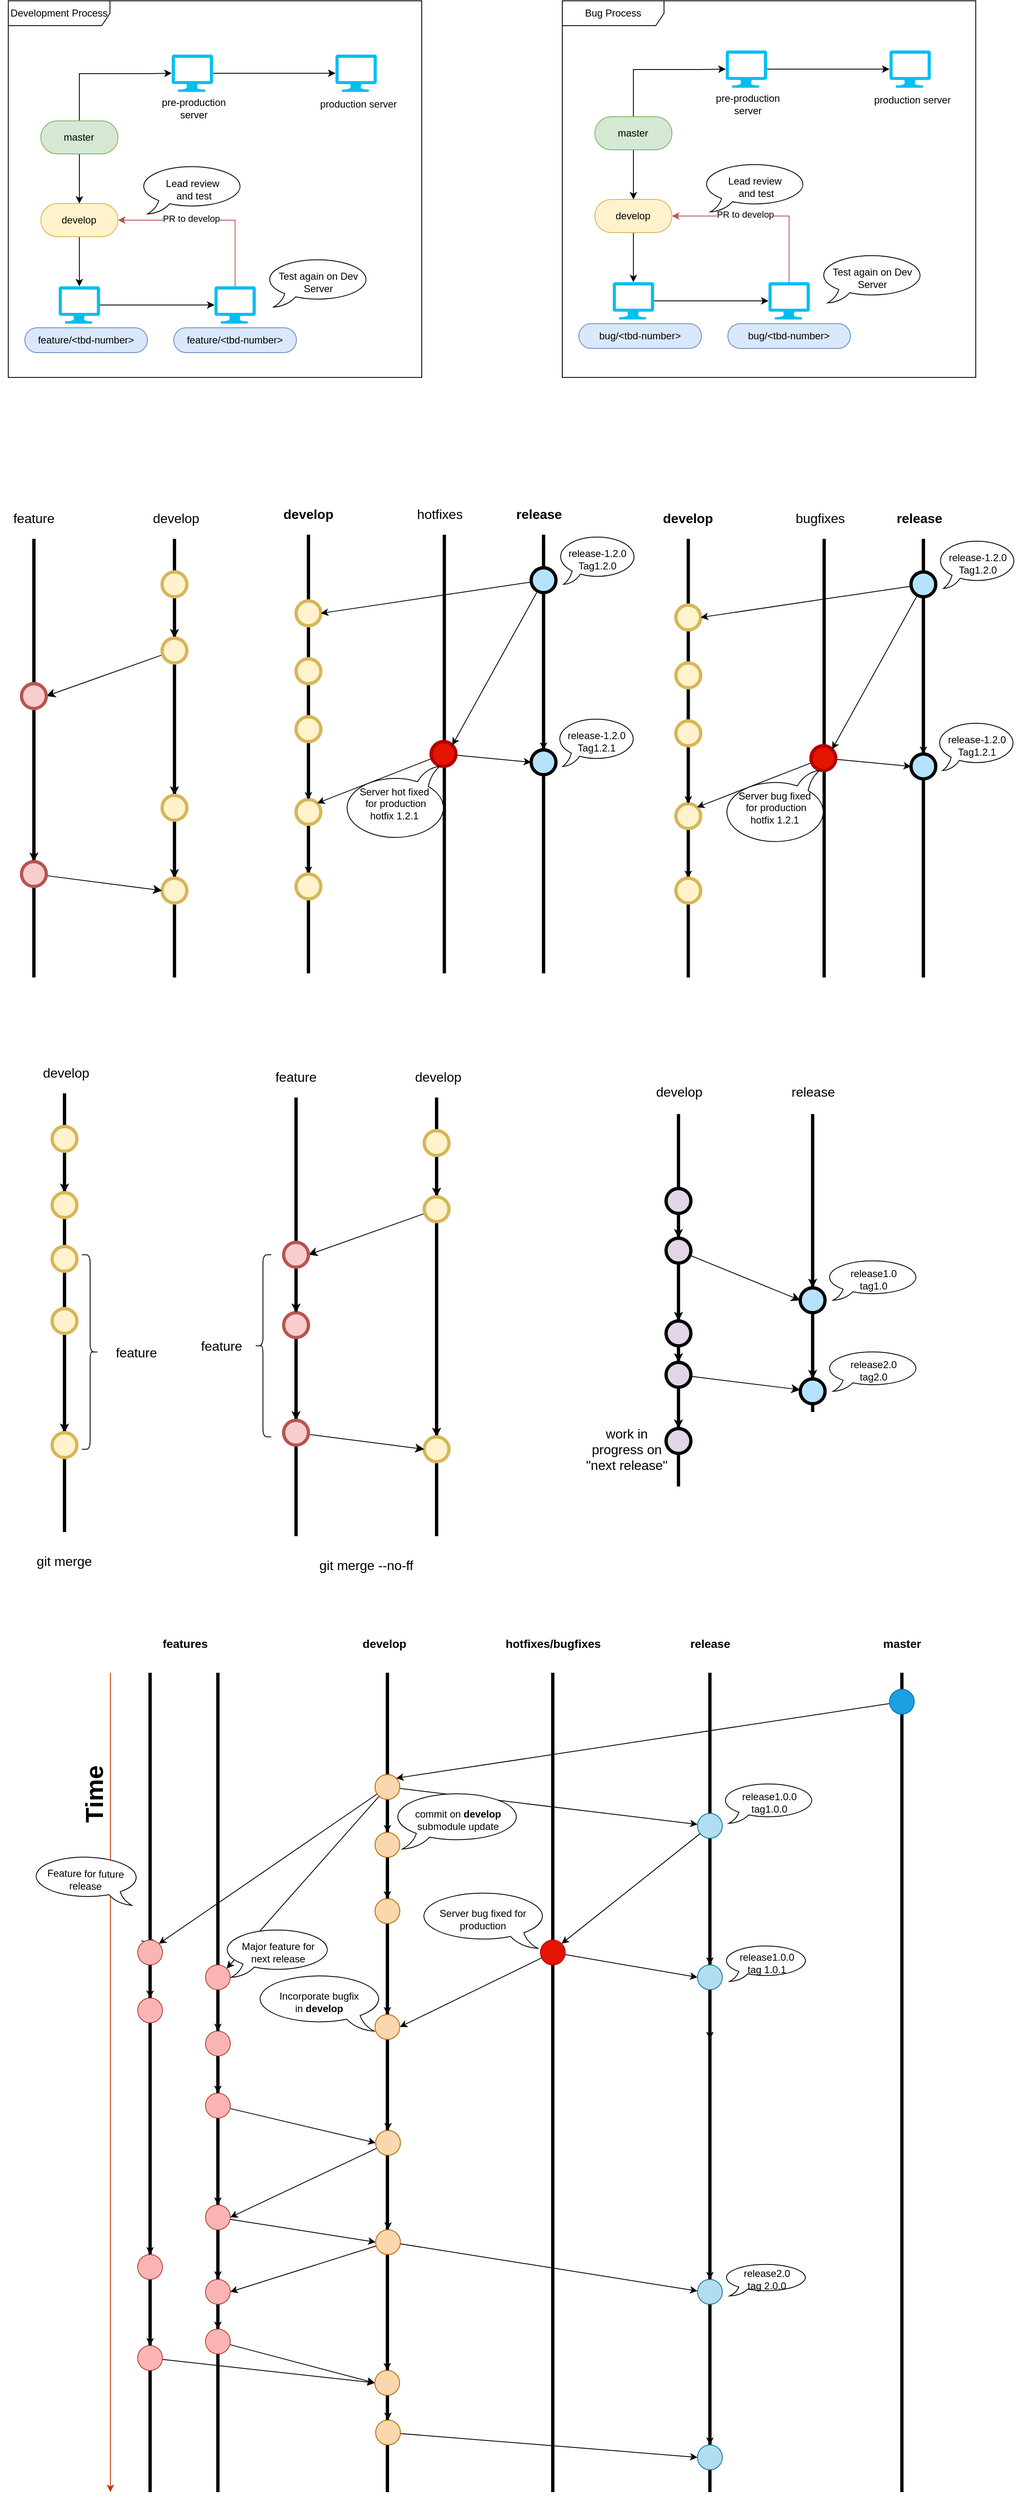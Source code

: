 <mxfile version="20.8.18" type="google"><diagram id="yPxyJZ8AM_hMuL3Unpa9" name="simple gitflow"><mxGraphModel grid="1" page="1" gridSize="10" guides="1" tooltips="1" connect="1" arrows="1" fold="1" pageScale="1" pageWidth="1100" pageHeight="850" math="0" shadow="0"><root><mxCell id="0"/><mxCell id="1" parent="0"/><mxCell id="JyN277WiPeAbAv3aZpvy-35" value="" style="group" connectable="0" vertex="1" parent="1"><mxGeometry x="710" y="1320" width="447.75" height="495" as="geometry"/></mxCell><mxCell id="JyN277WiPeAbAv3aZpvy-4" value="" style="line;strokeWidth=4;direction=south;html=1;perimeter=backbonePerimeter;points=[];outlineConnect=0;fontSize=16;" vertex="1" parent="JyN277WiPeAbAv3aZpvy-35"><mxGeometry x="115.5" y="45" width="10" height="450" as="geometry"/></mxCell><mxCell id="JyN277WiPeAbAv3aZpvy-5" value="" style="line;strokeWidth=4;direction=south;html=1;perimeter=backbonePerimeter;points=[];outlineConnect=0;fontSize=16;" vertex="1" parent="JyN277WiPeAbAv3aZpvy-35"><mxGeometry x="277.75" y="45" width="10" height="360" as="geometry"/></mxCell><mxCell id="JyN277WiPeAbAv3aZpvy-7" value="" style="verticalLabelPosition=bottom;verticalAlign=top;html=1;strokeWidth=4;shape=mxgraph.flowchart.on-page_reference;plain-blue;gradientColor=none;fillColor=#B5E3Fe;strokeColor=#000000;" vertex="1" parent="JyN277WiPeAbAv3aZpvy-35"><mxGeometry x="267.75" y="255" width="30" height="30" as="geometry"/></mxCell><mxCell id="JyN277WiPeAbAv3aZpvy-21" style="edgeStyle=none;curved=1;rounded=0;orthogonalLoop=1;jettySize=auto;html=1;fontSize=12;startSize=8;endSize=8;" edge="1" parent="JyN277WiPeAbAv3aZpvy-35" target="JyN277WiPeAbAv3aZpvy-7"><mxGeometry relative="1" as="geometry"><mxPoint x="282.75" y="125" as="sourcePoint"/></mxGeometry></mxCell><mxCell id="JyN277WiPeAbAv3aZpvy-9" value="" style="verticalLabelPosition=bottom;verticalAlign=top;html=1;strokeWidth=4;shape=mxgraph.flowchart.on-page_reference;plain-blue;gradientColor=none;fillColor=#B5E3Fe;strokeColor=#000000;" vertex="1" parent="JyN277WiPeAbAv3aZpvy-35"><mxGeometry x="267.75" y="365" width="30" height="30" as="geometry"/></mxCell><mxCell id="JyN277WiPeAbAv3aZpvy-22" style="edgeStyle=none;curved=1;rounded=0;orthogonalLoop=1;jettySize=auto;html=1;entryX=0.5;entryY=0;entryDx=0;entryDy=0;entryPerimeter=0;fontSize=12;startSize=8;endSize=8;" edge="1" parent="JyN277WiPeAbAv3aZpvy-35" source="JyN277WiPeAbAv3aZpvy-7" target="JyN277WiPeAbAv3aZpvy-9"><mxGeometry relative="1" as="geometry"/></mxCell><mxCell id="JyN277WiPeAbAv3aZpvy-10" value="" style="verticalLabelPosition=bottom;verticalAlign=top;html=1;strokeWidth=4;shape=mxgraph.flowchart.on-page_reference;plain-purple;gradientColor=none;strokeColor=#000000;" vertex="1" parent="JyN277WiPeAbAv3aZpvy-35"><mxGeometry x="105.5" y="135" width="30" height="30" as="geometry"/></mxCell><mxCell id="JyN277WiPeAbAv3aZpvy-32" style="edgeStyle=none;curved=1;rounded=0;orthogonalLoop=1;jettySize=auto;html=1;entryX=0;entryY=0.5;entryDx=0;entryDy=0;entryPerimeter=0;fontSize=12;startSize=8;endSize=8;" edge="1" parent="JyN277WiPeAbAv3aZpvy-35" source="JyN277WiPeAbAv3aZpvy-11" target="JyN277WiPeAbAv3aZpvy-7"><mxGeometry relative="1" as="geometry"/></mxCell><mxCell id="JyN277WiPeAbAv3aZpvy-11" value="" style="verticalLabelPosition=bottom;verticalAlign=top;html=1;strokeWidth=4;shape=mxgraph.flowchart.on-page_reference;plain-purple;gradientColor=none;strokeColor=#000000;" vertex="1" parent="JyN277WiPeAbAv3aZpvy-35"><mxGeometry x="105.5" y="195" width="30" height="30" as="geometry"/></mxCell><mxCell id="JyN277WiPeAbAv3aZpvy-15" value="" style="edgeStyle=none;curved=1;rounded=0;orthogonalLoop=1;jettySize=auto;html=1;fontSize=12;startSize=8;endSize=8;entryX=0.5;entryY=0;entryDx=0;entryDy=0;entryPerimeter=0;" edge="1" parent="JyN277WiPeAbAv3aZpvy-35" source="JyN277WiPeAbAv3aZpvy-10" target="JyN277WiPeAbAv3aZpvy-11"><mxGeometry relative="1" as="geometry"/></mxCell><mxCell id="JyN277WiPeAbAv3aZpvy-12" value="" style="verticalLabelPosition=bottom;verticalAlign=top;html=1;strokeWidth=4;shape=mxgraph.flowchart.on-page_reference;plain-purple;gradientColor=none;strokeColor=#000000;" vertex="1" parent="JyN277WiPeAbAv3aZpvy-35"><mxGeometry x="105.5" y="295" width="30" height="30" as="geometry"/></mxCell><mxCell id="JyN277WiPeAbAv3aZpvy-17" style="edgeStyle=none;curved=1;rounded=0;orthogonalLoop=1;jettySize=auto;html=1;entryX=0.5;entryY=0;entryDx=0;entryDy=0;entryPerimeter=0;fontSize=12;startSize=8;endSize=8;" edge="1" parent="JyN277WiPeAbAv3aZpvy-35" source="JyN277WiPeAbAv3aZpvy-11" target="JyN277WiPeAbAv3aZpvy-12"><mxGeometry relative="1" as="geometry"/></mxCell><mxCell id="JyN277WiPeAbAv3aZpvy-33" style="edgeStyle=none;curved=1;rounded=0;orthogonalLoop=1;jettySize=auto;html=1;fontSize=12;startSize=8;endSize=8;" edge="1" parent="JyN277WiPeAbAv3aZpvy-35" source="JyN277WiPeAbAv3aZpvy-13" target="JyN277WiPeAbAv3aZpvy-9"><mxGeometry relative="1" as="geometry"/></mxCell><mxCell id="JyN277WiPeAbAv3aZpvy-13" value="" style="verticalLabelPosition=bottom;verticalAlign=top;html=1;strokeWidth=4;shape=mxgraph.flowchart.on-page_reference;plain-purple;gradientColor=none;strokeColor=#000000;" vertex="1" parent="JyN277WiPeAbAv3aZpvy-35"><mxGeometry x="105.5" y="345" width="30" height="30" as="geometry"/></mxCell><mxCell id="JyN277WiPeAbAv3aZpvy-16" value="" style="edgeStyle=none;curved=1;rounded=0;orthogonalLoop=1;jettySize=auto;html=1;fontSize=12;startSize=8;endSize=8;entryX=0.5;entryY=0;entryDx=0;entryDy=0;entryPerimeter=0;" edge="1" parent="JyN277WiPeAbAv3aZpvy-35" source="JyN277WiPeAbAv3aZpvy-12" target="JyN277WiPeAbAv3aZpvy-13"><mxGeometry relative="1" as="geometry"/></mxCell><mxCell id="JyN277WiPeAbAv3aZpvy-14" value="" style="verticalLabelPosition=bottom;verticalAlign=top;html=1;strokeWidth=4;shape=mxgraph.flowchart.on-page_reference;plain-purple;gradientColor=none;strokeColor=#000000;" vertex="1" parent="JyN277WiPeAbAv3aZpvy-35"><mxGeometry x="105.5" y="425" width="30" height="30" as="geometry"/></mxCell><mxCell id="JyN277WiPeAbAv3aZpvy-29" value="develop" style="text;html=1;strokeColor=none;fillColor=none;align=center;verticalAlign=middle;whiteSpace=wrap;rounded=0;fontSize=16;" vertex="1" parent="JyN277WiPeAbAv3aZpvy-35"><mxGeometry x="90.5" width="60.5" height="35" as="geometry"/></mxCell><mxCell id="JyN277WiPeAbAv3aZpvy-30" value="release" style="text;html=1;strokeColor=none;fillColor=none;align=center;verticalAlign=middle;whiteSpace=wrap;rounded=0;fontSize=16;" vertex="1" parent="JyN277WiPeAbAv3aZpvy-35"><mxGeometry x="252.5" width="60.5" height="35" as="geometry"/></mxCell><mxCell id="JyN277WiPeAbAv3aZpvy-18" style="edgeStyle=none;curved=1;rounded=0;orthogonalLoop=1;jettySize=auto;html=1;fontSize=12;startSize=8;endSize=8;" edge="1" parent="JyN277WiPeAbAv3aZpvy-35" source="JyN277WiPeAbAv3aZpvy-13" target="JyN277WiPeAbAv3aZpvy-14"><mxGeometry relative="1" as="geometry"/></mxCell><mxCell id="JyN277WiPeAbAv3aZpvy-34" value="work in progress on &quot;next release&quot;" style="text;html=1;strokeColor=none;fillColor=none;align=center;verticalAlign=middle;whiteSpace=wrap;rounded=0;fontSize=16;" vertex="1" parent="JyN277WiPeAbAv3aZpvy-35"><mxGeometry y="435" width="115.5" height="30" as="geometry"/></mxCell><mxCell id="Iz3vrP3dcqSnJbIX2TJL-5" value="release1.0&lt;br&gt;tag1.0" style="whiteSpace=wrap;html=1;shape=mxgraph.basic.oval_callout" vertex="1" parent="JyN277WiPeAbAv3aZpvy-35"><mxGeometry x="297.75" y="220" width="116.5" height="50" as="geometry"/></mxCell><mxCell id="Iz3vrP3dcqSnJbIX2TJL-29" value="release2.0&lt;br&gt;tag2.0" style="whiteSpace=wrap;html=1;shape=mxgraph.basic.oval_callout" vertex="1" parent="JyN277WiPeAbAv3aZpvy-35"><mxGeometry x="297.75" y="330" width="116.5" height="50" as="geometry"/></mxCell><mxCell id="JyN277WiPeAbAv3aZpvy-70" value="" style="line;strokeWidth=4;direction=south;html=1;perimeter=backbonePerimeter;points=[];outlineConnect=0;fontSize=16;" vertex="1" parent="1"><mxGeometry x="46" y="670" width="10" height="530" as="geometry"/></mxCell><mxCell id="JyN277WiPeAbAv3aZpvy-71" value="" style="line;strokeWidth=4;direction=south;html=1;perimeter=backbonePerimeter;points=[];outlineConnect=0;fontSize=16;" vertex="1" parent="1"><mxGeometry x="216" y="670" width="10" height="530" as="geometry"/></mxCell><mxCell id="JyN277WiPeAbAv3aZpvy-80" style="edgeStyle=none;curved=1;rounded=0;orthogonalLoop=1;jettySize=auto;html=1;entryX=0.5;entryY=1;entryDx=0;entryDy=0;entryPerimeter=0;fontSize=12;startSize=8;endSize=8;" edge="1" parent="1" source="JyN277WiPeAbAv3aZpvy-72" target="JyN277WiPeAbAv3aZpvy-73"><mxGeometry relative="1" as="geometry"/></mxCell><mxCell id="JyN277WiPeAbAv3aZpvy-81" style="edgeStyle=none;curved=1;rounded=0;orthogonalLoop=1;jettySize=auto;html=1;entryX=0.5;entryY=0;entryDx=0;entryDy=0;entryPerimeter=0;fontSize=12;startSize=8;endSize=8;" edge="1" parent="1" source="JyN277WiPeAbAv3aZpvy-72" target="JyN277WiPeAbAv3aZpvy-73"><mxGeometry relative="1" as="geometry"/></mxCell><mxCell id="JyN277WiPeAbAv3aZpvy-72" value="" style="verticalLabelPosition=bottom;verticalAlign=top;html=1;strokeWidth=4;shape=mxgraph.flowchart.on-page_reference;fillColor=#fff2cc;strokeColor=#d6b656;" vertex="1" parent="1"><mxGeometry x="206" y="710" width="30" height="30" as="geometry"/></mxCell><mxCell id="JyN277WiPeAbAv3aZpvy-82" style="edgeStyle=none;curved=1;rounded=0;orthogonalLoop=1;jettySize=auto;html=1;entryX=0.5;entryY=0;entryDx=0;entryDy=0;entryPerimeter=0;fontSize=12;startSize=8;endSize=8;" edge="1" parent="1" source="JyN277WiPeAbAv3aZpvy-73" target="JyN277WiPeAbAv3aZpvy-75"><mxGeometry relative="1" as="geometry"/></mxCell><mxCell id="JyN277WiPeAbAv3aZpvy-88" style="edgeStyle=none;curved=1;rounded=0;orthogonalLoop=1;jettySize=auto;html=1;entryX=1;entryY=0.5;entryDx=0;entryDy=0;entryPerimeter=0;fontSize=12;startSize=8;endSize=8;" edge="1" parent="1" source="JyN277WiPeAbAv3aZpvy-73" target="JyN277WiPeAbAv3aZpvy-79"><mxGeometry relative="1" as="geometry"/></mxCell><mxCell id="JyN277WiPeAbAv3aZpvy-73" value="" style="verticalLabelPosition=bottom;verticalAlign=top;html=1;strokeWidth=4;shape=mxgraph.flowchart.on-page_reference;fillColor=#fff2cc;strokeColor=#d6b656;" vertex="1" parent="1"><mxGeometry x="206" y="790" width="30" height="30" as="geometry"/></mxCell><mxCell id="JyN277WiPeAbAv3aZpvy-83" style="edgeStyle=none;curved=1;rounded=0;orthogonalLoop=1;jettySize=auto;html=1;fontSize=12;startSize=8;endSize=8;" edge="1" parent="1" source="JyN277WiPeAbAv3aZpvy-75" target="JyN277WiPeAbAv3aZpvy-76"><mxGeometry relative="1" as="geometry"/></mxCell><mxCell id="JyN277WiPeAbAv3aZpvy-75" value="" style="verticalLabelPosition=bottom;verticalAlign=top;html=1;strokeWidth=4;shape=mxgraph.flowchart.on-page_reference;fillColor=#fff2cc;strokeColor=#d6b656;" vertex="1" parent="1"><mxGeometry x="206" y="980" width="30" height="30" as="geometry"/></mxCell><mxCell id="JyN277WiPeAbAv3aZpvy-76" value="" style="verticalLabelPosition=bottom;verticalAlign=top;html=1;strokeWidth=4;shape=mxgraph.flowchart.on-page_reference;fillColor=#fff2cc;strokeColor=#d6b656;" vertex="1" parent="1"><mxGeometry x="206" y="1080" width="30" height="30" as="geometry"/></mxCell><mxCell id="JyN277WiPeAbAv3aZpvy-85" style="edgeStyle=none;curved=1;rounded=0;orthogonalLoop=1;jettySize=auto;html=1;entryX=0.5;entryY=0;entryDx=0;entryDy=0;entryPerimeter=0;fontSize=12;startSize=8;endSize=8;" edge="1" parent="1" target="JyN277WiPeAbAv3aZpvy-78"><mxGeometry relative="1" as="geometry"><mxPoint x="51" y="960" as="sourcePoint"/></mxGeometry></mxCell><mxCell id="JyN277WiPeAbAv3aZpvy-89" style="edgeStyle=none;curved=1;rounded=0;orthogonalLoop=1;jettySize=auto;html=1;entryX=0;entryY=0.5;entryDx=0;entryDy=0;entryPerimeter=0;fontSize=12;startSize=8;endSize=8;" edge="1" parent="1" source="JyN277WiPeAbAv3aZpvy-78" target="JyN277WiPeAbAv3aZpvy-76"><mxGeometry relative="1" as="geometry"/></mxCell><mxCell id="JyN277WiPeAbAv3aZpvy-78" value="" style="verticalLabelPosition=bottom;verticalAlign=top;html=1;strokeWidth=4;shape=mxgraph.flowchart.on-page_reference;fillColor=#f8cecc;strokeColor=#b85450;" vertex="1" parent="1"><mxGeometry x="36" y="1060" width="30" height="30" as="geometry"/></mxCell><mxCell id="JyN277WiPeAbAv3aZpvy-79" value="" style="verticalLabelPosition=bottom;verticalAlign=top;html=1;strokeWidth=4;shape=mxgraph.flowchart.on-page_reference;fillColor=#f8cecc;strokeColor=#b85450;" vertex="1" parent="1"><mxGeometry x="36" y="845" width="30" height="30" as="geometry"/></mxCell><mxCell id="JyN277WiPeAbAv3aZpvy-86" value="feature" style="text;html=1;strokeColor=none;fillColor=none;align=center;verticalAlign=middle;whiteSpace=wrap;rounded=0;fontSize=16;" vertex="1" parent="1"><mxGeometry x="21" y="630" width="60" height="30" as="geometry"/></mxCell><mxCell id="JyN277WiPeAbAv3aZpvy-87" value="develop" style="text;html=1;strokeColor=none;fillColor=none;align=center;verticalAlign=middle;whiteSpace=wrap;rounded=0;fontSize=16;" vertex="1" parent="1"><mxGeometry x="193" y="630" width="60" height="30" as="geometry"/></mxCell><mxCell id="JyN277WiPeAbAv3aZpvy-109" value="" style="line;strokeWidth=4;direction=south;html=1;perimeter=backbonePerimeter;points=[];outlineConnect=0;fontSize=16;" vertex="1" parent="1"><mxGeometry x="363" y="1345" width="10" height="530" as="geometry"/></mxCell><mxCell id="JyN277WiPeAbAv3aZpvy-110" value="" style="line;strokeWidth=4;direction=south;html=1;perimeter=backbonePerimeter;points=[];outlineConnect=0;fontSize=16;" vertex="1" parent="1"><mxGeometry x="533" y="1345" width="10" height="530" as="geometry"/></mxCell><mxCell id="JyN277WiPeAbAv3aZpvy-111" style="edgeStyle=none;curved=1;rounded=0;orthogonalLoop=1;jettySize=auto;html=1;entryX=0.5;entryY=1;entryDx=0;entryDy=0;entryPerimeter=0;fontSize=12;startSize=8;endSize=8;" edge="1" parent="1" source="JyN277WiPeAbAv3aZpvy-113" target="JyN277WiPeAbAv3aZpvy-116"><mxGeometry relative="1" as="geometry"/></mxCell><mxCell id="JyN277WiPeAbAv3aZpvy-112" style="edgeStyle=none;curved=1;rounded=0;orthogonalLoop=1;jettySize=auto;html=1;entryX=0.5;entryY=0;entryDx=0;entryDy=0;entryPerimeter=0;fontSize=12;startSize=8;endSize=8;" edge="1" parent="1" source="JyN277WiPeAbAv3aZpvy-113" target="JyN277WiPeAbAv3aZpvy-116"><mxGeometry relative="1" as="geometry"/></mxCell><mxCell id="JyN277WiPeAbAv3aZpvy-113" value="" style="verticalLabelPosition=bottom;verticalAlign=top;html=1;strokeWidth=4;shape=mxgraph.flowchart.on-page_reference;fillColor=#fff2cc;strokeColor=#d6b656;" vertex="1" parent="1"><mxGeometry x="523" y="1385" width="30" height="30" as="geometry"/></mxCell><mxCell id="JyN277WiPeAbAv3aZpvy-115" style="edgeStyle=none;curved=1;rounded=0;orthogonalLoop=1;jettySize=auto;html=1;entryX=1;entryY=0.5;entryDx=0;entryDy=0;entryPerimeter=0;fontSize=12;startSize=8;endSize=8;" edge="1" parent="1" source="JyN277WiPeAbAv3aZpvy-116" target="JyN277WiPeAbAv3aZpvy-125"><mxGeometry relative="1" as="geometry"/></mxCell><mxCell id="JyN277WiPeAbAv3aZpvy-116" value="" style="verticalLabelPosition=bottom;verticalAlign=top;html=1;strokeWidth=4;shape=mxgraph.flowchart.on-page_reference;fillColor=#fff2cc;strokeColor=#d6b656;" vertex="1" parent="1"><mxGeometry x="523" y="1465" width="30" height="30" as="geometry"/></mxCell><mxCell id="JyN277WiPeAbAv3aZpvy-117" style="edgeStyle=none;curved=1;rounded=0;orthogonalLoop=1;jettySize=auto;html=1;fontSize=12;startSize=8;endSize=8;" edge="1" parent="1" target="JyN277WiPeAbAv3aZpvy-119"><mxGeometry relative="1" as="geometry"><mxPoint x="538" y="1685" as="sourcePoint"/></mxGeometry></mxCell><mxCell id="JyN277WiPeAbAv3aZpvy-119" value="" style="verticalLabelPosition=bottom;verticalAlign=top;html=1;strokeWidth=4;shape=mxgraph.flowchart.on-page_reference;fillColor=#fff2cc;strokeColor=#d6b656;" vertex="1" parent="1"><mxGeometry x="523" y="1755" width="30" height="30" as="geometry"/></mxCell><mxCell id="JyN277WiPeAbAv3aZpvy-120" style="edgeStyle=none;curved=1;rounded=0;orthogonalLoop=1;jettySize=auto;html=1;entryX=0.5;entryY=0;entryDx=0;entryDy=0;entryPerimeter=0;fontSize=12;startSize=8;endSize=8;" edge="1" parent="1" source="JyN277WiPeAbAv3aZpvy-121" target="JyN277WiPeAbAv3aZpvy-123"><mxGeometry relative="1" as="geometry"/></mxCell><mxCell id="JyN277WiPeAbAv3aZpvy-121" value="" style="verticalLabelPosition=bottom;verticalAlign=top;html=1;strokeWidth=4;shape=mxgraph.flowchart.on-page_reference;fillColor=#f8cecc;strokeColor=#b85450;" vertex="1" parent="1"><mxGeometry x="353" y="1605" width="30" height="30" as="geometry"/></mxCell><mxCell id="JyN277WiPeAbAv3aZpvy-122" style="edgeStyle=none;curved=1;rounded=0;orthogonalLoop=1;jettySize=auto;html=1;entryX=0;entryY=0.5;entryDx=0;entryDy=0;entryPerimeter=0;fontSize=12;startSize=8;endSize=8;" edge="1" parent="1" source="JyN277WiPeAbAv3aZpvy-123" target="JyN277WiPeAbAv3aZpvy-119"><mxGeometry relative="1" as="geometry"/></mxCell><mxCell id="JyN277WiPeAbAv3aZpvy-123" value="" style="verticalLabelPosition=bottom;verticalAlign=top;html=1;strokeWidth=4;shape=mxgraph.flowchart.on-page_reference;fillColor=#f8cecc;strokeColor=#b85450;" vertex="1" parent="1"><mxGeometry x="353" y="1735" width="30" height="30" as="geometry"/></mxCell><mxCell id="JyN277WiPeAbAv3aZpvy-124" style="edgeStyle=none;curved=1;rounded=0;orthogonalLoop=1;jettySize=auto;html=1;entryX=0.5;entryY=0;entryDx=0;entryDy=0;entryPerimeter=0;fontSize=12;startSize=8;endSize=8;" edge="1" parent="1" source="JyN277WiPeAbAv3aZpvy-125" target="JyN277WiPeAbAv3aZpvy-121"><mxGeometry relative="1" as="geometry"/></mxCell><mxCell id="JyN277WiPeAbAv3aZpvy-125" value="" style="verticalLabelPosition=bottom;verticalAlign=top;html=1;strokeWidth=4;shape=mxgraph.flowchart.on-page_reference;fillColor=#f8cecc;strokeColor=#b85450;" vertex="1" parent="1"><mxGeometry x="353" y="1520" width="30" height="30" as="geometry"/></mxCell><mxCell id="JyN277WiPeAbAv3aZpvy-126" value="feature" style="text;html=1;strokeColor=none;fillColor=none;align=center;verticalAlign=middle;whiteSpace=wrap;rounded=0;fontSize=16;" vertex="1" parent="1"><mxGeometry x="338" y="1305" width="60" height="30" as="geometry"/></mxCell><mxCell id="JyN277WiPeAbAv3aZpvy-127" value="develop" style="text;html=1;strokeColor=none;fillColor=none;align=center;verticalAlign=middle;whiteSpace=wrap;rounded=0;fontSize=16;" vertex="1" parent="1"><mxGeometry x="510" y="1305" width="60" height="30" as="geometry"/></mxCell><mxCell id="JyN277WiPeAbAv3aZpvy-128" value="git merge --no-ff" style="text;html=1;strokeColor=none;fillColor=none;align=center;verticalAlign=middle;whiteSpace=wrap;rounded=0;fontSize=16;" vertex="1" parent="1"><mxGeometry x="373" y="1895" width="160" height="30" as="geometry"/></mxCell><mxCell id="JyN277WiPeAbAv3aZpvy-129" value="" style="shape=curlyBracket;whiteSpace=wrap;html=1;rounded=1;labelPosition=left;verticalLabelPosition=middle;align=right;verticalAlign=middle;fontSize=16;" vertex="1" parent="1"><mxGeometry x="318" y="1535" width="20" height="220" as="geometry"/></mxCell><mxCell id="JyN277WiPeAbAv3aZpvy-130" value="feature" style="text;html=1;strokeColor=none;fillColor=none;align=center;verticalAlign=middle;whiteSpace=wrap;rounded=0;fontSize=16;" vertex="1" parent="1"><mxGeometry x="248" y="1630" width="60" height="30" as="geometry"/></mxCell><mxCell id="JyN277WiPeAbAv3aZpvy-131" value="" style="line;strokeWidth=4;direction=south;html=1;perimeter=backbonePerimeter;points=[];outlineConnect=0;fontSize=16;" vertex="1" parent="1"><mxGeometry x="83" y="1340" width="10" height="530" as="geometry"/></mxCell><mxCell id="JyN277WiPeAbAv3aZpvy-132" style="edgeStyle=none;curved=1;rounded=0;orthogonalLoop=1;jettySize=auto;html=1;entryX=0.5;entryY=1;entryDx=0;entryDy=0;entryPerimeter=0;fontSize=12;startSize=8;endSize=8;" edge="1" parent="1" source="JyN277WiPeAbAv3aZpvy-134" target="JyN277WiPeAbAv3aZpvy-135"><mxGeometry relative="1" as="geometry"/></mxCell><mxCell id="JyN277WiPeAbAv3aZpvy-133" style="edgeStyle=none;curved=1;rounded=0;orthogonalLoop=1;jettySize=auto;html=1;entryX=0.5;entryY=0;entryDx=0;entryDy=0;entryPerimeter=0;fontSize=12;startSize=8;endSize=8;" edge="1" parent="1" source="JyN277WiPeAbAv3aZpvy-134" target="JyN277WiPeAbAv3aZpvy-135"><mxGeometry relative="1" as="geometry"/></mxCell><mxCell id="JyN277WiPeAbAv3aZpvy-134" value="" style="verticalLabelPosition=bottom;verticalAlign=top;html=1;strokeWidth=4;shape=mxgraph.flowchart.on-page_reference;fillColor=#fff2cc;strokeColor=#d6b656;" vertex="1" parent="1"><mxGeometry x="73" y="1380" width="30" height="30" as="geometry"/></mxCell><mxCell id="JyN277WiPeAbAv3aZpvy-135" value="" style="verticalLabelPosition=bottom;verticalAlign=top;html=1;strokeWidth=4;shape=mxgraph.flowchart.on-page_reference;fillColor=#fff2cc;strokeColor=#d6b656;" vertex="1" parent="1"><mxGeometry x="73" y="1460" width="30" height="30" as="geometry"/></mxCell><mxCell id="JyN277WiPeAbAv3aZpvy-136" style="edgeStyle=none;curved=1;rounded=0;orthogonalLoop=1;jettySize=auto;html=1;fontSize=12;startSize=8;endSize=8;" edge="1" parent="1" target="JyN277WiPeAbAv3aZpvy-137"><mxGeometry relative="1" as="geometry"><mxPoint x="88" y="1680" as="sourcePoint"/></mxGeometry></mxCell><mxCell id="JyN277WiPeAbAv3aZpvy-137" value="" style="verticalLabelPosition=bottom;verticalAlign=top;html=1;strokeWidth=4;shape=mxgraph.flowchart.on-page_reference;fillColor=#fff2cc;strokeColor=#d6b656;" vertex="1" parent="1"><mxGeometry x="73" y="1750" width="30" height="30" as="geometry"/></mxCell><mxCell id="JyN277WiPeAbAv3aZpvy-138" value="develop" style="text;html=1;strokeColor=none;fillColor=none;align=center;verticalAlign=middle;whiteSpace=wrap;rounded=0;fontSize=16;" vertex="1" parent="1"><mxGeometry x="60" y="1300" width="60" height="30" as="geometry"/></mxCell><mxCell id="JyN277WiPeAbAv3aZpvy-139" value="git merge&amp;nbsp;" style="text;html=1;strokeColor=none;fillColor=none;align=center;verticalAlign=middle;whiteSpace=wrap;rounded=0;fontSize=16;" vertex="1" parent="1"><mxGeometry x="10" y="1890" width="160" height="30" as="geometry"/></mxCell><mxCell id="JyN277WiPeAbAv3aZpvy-140" value="" style="verticalLabelPosition=bottom;verticalAlign=top;html=1;strokeWidth=4;shape=mxgraph.flowchart.on-page_reference;fillColor=#fff2cc;strokeColor=#d6b656;" vertex="1" parent="1"><mxGeometry x="73" y="1525" width="30" height="30" as="geometry"/></mxCell><mxCell id="JyN277WiPeAbAv3aZpvy-141" value="" style="verticalLabelPosition=bottom;verticalAlign=top;html=1;strokeWidth=4;shape=mxgraph.flowchart.on-page_reference;fillColor=#fff2cc;strokeColor=#d6b656;" vertex="1" parent="1"><mxGeometry x="73" y="1600" width="30" height="30" as="geometry"/></mxCell><mxCell id="JyN277WiPeAbAv3aZpvy-142" value="" style="shape=curlyBracket;whiteSpace=wrap;html=1;rounded=1;flipH=1;labelPosition=right;verticalLabelPosition=middle;align=left;verticalAlign=middle;fontSize=16;" vertex="1" parent="1"><mxGeometry x="109" y="1535" width="20" height="235" as="geometry"/></mxCell><mxCell id="JyN277WiPeAbAv3aZpvy-143" value="feature" style="text;html=1;strokeColor=none;fillColor=none;align=center;verticalAlign=middle;whiteSpace=wrap;rounded=0;fontSize=16;" vertex="1" parent="1"><mxGeometry x="145" y="1637.5" width="60" height="30" as="geometry"/></mxCell><mxCell id="ODmeX_DkQYITQ_t8dqvw-5" value="" style="edgeStyle=orthogonalEdgeStyle;rounded=0;orthogonalLoop=1;jettySize=auto;html=1;" edge="1" parent="1" source="ODmeX_DkQYITQ_t8dqvw-1" target="ODmeX_DkQYITQ_t8dqvw-2"><mxGeometry relative="1" as="geometry"/></mxCell><mxCell id="ODmeX_DkQYITQ_t8dqvw-23" style="edgeStyle=orthogonalEdgeStyle;rounded=0;orthogonalLoop=1;jettySize=auto;html=1;entryX=0;entryY=0.5;entryDx=0;entryDy=0;entryPerimeter=0;" edge="1" parent="1" source="ODmeX_DkQYITQ_t8dqvw-1" target="ODmeX_DkQYITQ_t8dqvw-13"><mxGeometry relative="1" as="geometry"><Array as="points"><mxPoint x="106" y="108"/><mxPoint x="185" y="108"/></Array></mxGeometry></mxCell><mxCell id="ODmeX_DkQYITQ_t8dqvw-1" value="master" style="rounded=1;whiteSpace=wrap;html=1;arcSize=50;fillColor=#d5e8d4;strokeColor=#82b366;" vertex="1" parent="1"><mxGeometry x="59.33" y="165" width="93.33" height="40" as="geometry"/></mxCell><mxCell id="ODmeX_DkQYITQ_t8dqvw-7" style="edgeStyle=orthogonalEdgeStyle;rounded=0;orthogonalLoop=1;jettySize=auto;html=1;" edge="1" parent="1" source="ODmeX_DkQYITQ_t8dqvw-2" target="ODmeX_DkQYITQ_t8dqvw-6"><mxGeometry relative="1" as="geometry"/></mxCell><mxCell id="ODmeX_DkQYITQ_t8dqvw-2" value="develop" style="rounded=1;whiteSpace=wrap;html=1;arcSize=50;fillColor=#fff2cc;strokeColor=#d6b656;" vertex="1" parent="1"><mxGeometry x="59.33" y="265" width="93.33" height="40" as="geometry"/></mxCell><mxCell id="ODmeX_DkQYITQ_t8dqvw-20" style="edgeStyle=orthogonalEdgeStyle;rounded=0;orthogonalLoop=1;jettySize=auto;html=1;" edge="1" parent="1" source="ODmeX_DkQYITQ_t8dqvw-6" target="ODmeX_DkQYITQ_t8dqvw-17"><mxGeometry relative="1" as="geometry"/></mxCell><mxCell id="ODmeX_DkQYITQ_t8dqvw-6" value="" style="verticalLabelPosition=bottom;html=1;verticalAlign=top;align=center;strokeColor=none;fillColor=#00BEF2;shape=mxgraph.azure.computer;pointerEvents=1;" vertex="1" parent="1"><mxGeometry x="81" y="365" width="50" height="45" as="geometry"/></mxCell><mxCell id="ODmeX_DkQYITQ_t8dqvw-8" value="feature/&amp;lt;tbd-number&amp;gt;" style="rounded=1;whiteSpace=wrap;html=1;arcSize=50;fillColor=#dae8fc;strokeColor=#6c8ebf;" vertex="1" parent="1"><mxGeometry x="40" y="415" width="148.33" height="30" as="geometry"/></mxCell><mxCell id="ODmeX_DkQYITQ_t8dqvw-24" style="edgeStyle=orthogonalEdgeStyle;rounded=0;orthogonalLoop=1;jettySize=auto;html=1;entryX=0;entryY=0.5;entryDx=0;entryDy=0;entryPerimeter=0;" edge="1" parent="1" source="ODmeX_DkQYITQ_t8dqvw-13" target="ODmeX_DkQYITQ_t8dqvw-15"><mxGeometry relative="1" as="geometry"/></mxCell><mxCell id="ODmeX_DkQYITQ_t8dqvw-13" value="" style="verticalLabelPosition=bottom;html=1;verticalAlign=top;align=center;strokeColor=none;fillColor=#00BEF2;shape=mxgraph.azure.computer;pointerEvents=1;" vertex="1" parent="1"><mxGeometry x="217.66" y="85" width="50" height="45" as="geometry"/></mxCell><mxCell id="ODmeX_DkQYITQ_t8dqvw-14" value="pre-production server" style="text;html=1;strokeColor=none;fillColor=none;align=center;verticalAlign=middle;whiteSpace=wrap;rounded=0;" vertex="1" parent="1"><mxGeometry x="191.33" y="135" width="106.67" height="30" as="geometry"/></mxCell><mxCell id="ODmeX_DkQYITQ_t8dqvw-15" value="" style="verticalLabelPosition=bottom;html=1;verticalAlign=top;align=center;strokeColor=none;fillColor=#00BEF2;shape=mxgraph.azure.computer;pointerEvents=1;" vertex="1" parent="1"><mxGeometry x="415.66" y="85" width="50" height="45" as="geometry"/></mxCell><mxCell id="ODmeX_DkQYITQ_t8dqvw-16" value="production server" style="text;html=1;strokeColor=none;fillColor=none;align=center;verticalAlign=middle;whiteSpace=wrap;rounded=0;" vertex="1" parent="1"><mxGeometry x="390" y="130" width="106.67" height="30" as="geometry"/></mxCell><mxCell id="ODmeX_DkQYITQ_t8dqvw-26" style="edgeStyle=orthogonalEdgeStyle;rounded=0;orthogonalLoop=1;jettySize=auto;html=1;entryX=1;entryY=0.5;entryDx=0;entryDy=0;fillColor=#f8cecc;strokeColor=#b85450;" edge="1" parent="1" source="ODmeX_DkQYITQ_t8dqvw-17" target="ODmeX_DkQYITQ_t8dqvw-2"><mxGeometry relative="1" as="geometry"><Array as="points"><mxPoint x="294" y="285"/></Array></mxGeometry></mxCell><mxCell id="ODmeX_DkQYITQ_t8dqvw-28" value="PR to develop" style="edgeLabel;html=1;align=center;verticalAlign=middle;resizable=0;points=[];" connectable="0" vertex="1" parent="ODmeX_DkQYITQ_t8dqvw-26"><mxGeometry x="0.21" y="-2" relative="1" as="geometry"><mxPoint as="offset"/></mxGeometry></mxCell><mxCell id="ODmeX_DkQYITQ_t8dqvw-17" value="" style="verticalLabelPosition=bottom;html=1;verticalAlign=top;align=center;strokeColor=none;fillColor=#00BEF2;shape=mxgraph.azure.computer;pointerEvents=1;" vertex="1" parent="1"><mxGeometry x="269.33" y="365" width="50" height="45" as="geometry"/></mxCell><mxCell id="ODmeX_DkQYITQ_t8dqvw-18" value="feature/&amp;lt;tbd-number&amp;gt;" style="rounded=1;whiteSpace=wrap;html=1;arcSize=50;fillColor=#dae8fc;strokeColor=#6c8ebf;" vertex="1" parent="1"><mxGeometry x="220.16" y="415" width="148.33" height="30" as="geometry"/></mxCell><mxCell id="ODmeX_DkQYITQ_t8dqvw-22" value="Development Process" style="shape=umlFrame;whiteSpace=wrap;html=1;width=123;height=30;" vertex="1" parent="1"><mxGeometry x="20" y="20" width="500" height="455" as="geometry"/></mxCell><mxCell id="ODmeX_DkQYITQ_t8dqvw-25" value="Test again on Dev Server" style="whiteSpace=wrap;html=1;shape=mxgraph.basic.oval_callout" vertex="1" parent="1"><mxGeometry x="330" y="330" width="130" height="60" as="geometry"/></mxCell><mxCell id="ODmeX_DkQYITQ_t8dqvw-30" value="" style="edgeStyle=orthogonalEdgeStyle;rounded=0;orthogonalLoop=1;jettySize=auto;html=1;" edge="1" parent="1" source="ODmeX_DkQYITQ_t8dqvw-32" target="ODmeX_DkQYITQ_t8dqvw-34"><mxGeometry relative="1" as="geometry"/></mxCell><mxCell id="ODmeX_DkQYITQ_t8dqvw-31" style="edgeStyle=orthogonalEdgeStyle;rounded=0;orthogonalLoop=1;jettySize=auto;html=1;entryX=0;entryY=0.5;entryDx=0;entryDy=0;entryPerimeter=0;" edge="1" parent="1" source="ODmeX_DkQYITQ_t8dqvw-32" target="ODmeX_DkQYITQ_t8dqvw-39"><mxGeometry relative="1" as="geometry"><Array as="points"><mxPoint x="776" y="103"/><mxPoint x="855" y="103"/></Array></mxGeometry></mxCell><mxCell id="ODmeX_DkQYITQ_t8dqvw-32" value="master" style="rounded=1;whiteSpace=wrap;html=1;arcSize=50;fillColor=#d5e8d4;strokeColor=#82b366;" vertex="1" parent="1"><mxGeometry x="729.33" y="160" width="93.33" height="40" as="geometry"/></mxCell><mxCell id="ODmeX_DkQYITQ_t8dqvw-33" style="edgeStyle=orthogonalEdgeStyle;rounded=0;orthogonalLoop=1;jettySize=auto;html=1;" edge="1" parent="1" source="ODmeX_DkQYITQ_t8dqvw-34" target="ODmeX_DkQYITQ_t8dqvw-36"><mxGeometry relative="1" as="geometry"/></mxCell><mxCell id="ODmeX_DkQYITQ_t8dqvw-34" value="develop" style="rounded=1;whiteSpace=wrap;html=1;arcSize=50;fillColor=#fff2cc;strokeColor=#d6b656;" vertex="1" parent="1"><mxGeometry x="729.33" y="260" width="93.33" height="40" as="geometry"/></mxCell><mxCell id="ODmeX_DkQYITQ_t8dqvw-35" style="edgeStyle=orthogonalEdgeStyle;rounded=0;orthogonalLoop=1;jettySize=auto;html=1;" edge="1" parent="1" source="ODmeX_DkQYITQ_t8dqvw-36" target="ODmeX_DkQYITQ_t8dqvw-45"><mxGeometry relative="1" as="geometry"/></mxCell><mxCell id="ODmeX_DkQYITQ_t8dqvw-36" value="" style="verticalLabelPosition=bottom;html=1;verticalAlign=top;align=center;strokeColor=none;fillColor=#00BEF2;shape=mxgraph.azure.computer;pointerEvents=1;" vertex="1" parent="1"><mxGeometry x="751" y="360" width="50" height="45" as="geometry"/></mxCell><mxCell id="ODmeX_DkQYITQ_t8dqvw-37" value="bug/&amp;lt;tbd-number&amp;gt;" style="rounded=1;whiteSpace=wrap;html=1;arcSize=50;fillColor=#dae8fc;strokeColor=#6c8ebf;" vertex="1" parent="1"><mxGeometry x="710" y="410" width="148.33" height="30" as="geometry"/></mxCell><mxCell id="ODmeX_DkQYITQ_t8dqvw-38" style="edgeStyle=orthogonalEdgeStyle;rounded=0;orthogonalLoop=1;jettySize=auto;html=1;entryX=0;entryY=0.5;entryDx=0;entryDy=0;entryPerimeter=0;" edge="1" parent="1" source="ODmeX_DkQYITQ_t8dqvw-39" target="ODmeX_DkQYITQ_t8dqvw-41"><mxGeometry relative="1" as="geometry"/></mxCell><mxCell id="ODmeX_DkQYITQ_t8dqvw-39" value="" style="verticalLabelPosition=bottom;html=1;verticalAlign=top;align=center;strokeColor=none;fillColor=#00BEF2;shape=mxgraph.azure.computer;pointerEvents=1;" vertex="1" parent="1"><mxGeometry x="887.66" y="80" width="50" height="45" as="geometry"/></mxCell><mxCell id="ODmeX_DkQYITQ_t8dqvw-40" value="pre-production server" style="text;html=1;strokeColor=none;fillColor=none;align=center;verticalAlign=middle;whiteSpace=wrap;rounded=0;" vertex="1" parent="1"><mxGeometry x="861.33" y="130" width="106.67" height="30" as="geometry"/></mxCell><mxCell id="ODmeX_DkQYITQ_t8dqvw-41" value="" style="verticalLabelPosition=bottom;html=1;verticalAlign=top;align=center;strokeColor=none;fillColor=#00BEF2;shape=mxgraph.azure.computer;pointerEvents=1;" vertex="1" parent="1"><mxGeometry x="1085.66" y="80" width="50" height="45" as="geometry"/></mxCell><mxCell id="ODmeX_DkQYITQ_t8dqvw-42" value="production server" style="text;html=1;strokeColor=none;fillColor=none;align=center;verticalAlign=middle;whiteSpace=wrap;rounded=0;" vertex="1" parent="1"><mxGeometry x="1060" y="125" width="106.67" height="30" as="geometry"/></mxCell><mxCell id="ODmeX_DkQYITQ_t8dqvw-43" style="edgeStyle=orthogonalEdgeStyle;rounded=0;orthogonalLoop=1;jettySize=auto;html=1;entryX=1;entryY=0.5;entryDx=0;entryDy=0;fillColor=#f8cecc;strokeColor=#b85450;" edge="1" parent="1" source="ODmeX_DkQYITQ_t8dqvw-45" target="ODmeX_DkQYITQ_t8dqvw-34"><mxGeometry relative="1" as="geometry"><Array as="points"><mxPoint x="964" y="280"/></Array></mxGeometry></mxCell><mxCell id="ODmeX_DkQYITQ_t8dqvw-44" value="PR to develop" style="edgeLabel;html=1;align=center;verticalAlign=middle;resizable=0;points=[];" connectable="0" vertex="1" parent="ODmeX_DkQYITQ_t8dqvw-43"><mxGeometry x="0.21" y="-2" relative="1" as="geometry"><mxPoint as="offset"/></mxGeometry></mxCell><mxCell id="ODmeX_DkQYITQ_t8dqvw-45" value="" style="verticalLabelPosition=bottom;html=1;verticalAlign=top;align=center;strokeColor=none;fillColor=#00BEF2;shape=mxgraph.azure.computer;pointerEvents=1;" vertex="1" parent="1"><mxGeometry x="939.33" y="360" width="50" height="45" as="geometry"/></mxCell><mxCell id="ODmeX_DkQYITQ_t8dqvw-46" value="bug/&amp;lt;tbd-number&amp;gt;" style="rounded=1;whiteSpace=wrap;html=1;arcSize=50;fillColor=#dae8fc;strokeColor=#6c8ebf;" vertex="1" parent="1"><mxGeometry x="890.16" y="410" width="148.33" height="30" as="geometry"/></mxCell><mxCell id="ODmeX_DkQYITQ_t8dqvw-47" value="Test again on Dev Server" style="whiteSpace=wrap;html=1;shape=mxgraph.basic.oval_callout" vertex="1" parent="1"><mxGeometry x="1000" y="325" width="130" height="60" as="geometry"/></mxCell><mxCell id="ODmeX_DkQYITQ_t8dqvw-48" value="Bug Process" style="shape=umlFrame;whiteSpace=wrap;html=1;width=123;height=30;" vertex="1" parent="1"><mxGeometry x="690" y="20" width="500" height="455" as="geometry"/></mxCell><mxCell id="-7pX-NJz_DnZfBGug23l-1" value="Lead review&lt;br&gt;&amp;nbsp;and test" style="whiteSpace=wrap;html=1;shape=mxgraph.basic.oval_callout" vertex="1" parent="1"><mxGeometry x="177.66" y="217.5" width="130" height="60" as="geometry"/></mxCell><mxCell id="-7pX-NJz_DnZfBGug23l-2" value="Lead review&lt;br&gt;&amp;nbsp;and test" style="whiteSpace=wrap;html=1;shape=mxgraph.basic.oval_callout" vertex="1" parent="1"><mxGeometry x="858.33" y="215" width="130" height="60" as="geometry"/></mxCell><mxCell id="7lgxhIghY3D2-jhdKGXD-2" value="" style="line;strokeWidth=4;direction=south;html=1;perimeter=backbonePerimeter;points=[];outlineConnect=0;fontSize=16;" vertex="1" parent="1"><mxGeometry x="186.5" y="2040" width="10" height="990" as="geometry"/></mxCell><mxCell id="7lgxhIghY3D2-jhdKGXD-3" value="" style="line;strokeWidth=4;direction=south;html=1;perimeter=backbonePerimeter;points=[];outlineConnect=0;fontSize=16;" vertex="1" parent="1"><mxGeometry x="268.5" y="2040" width="10" height="990" as="geometry"/></mxCell><mxCell id="7lgxhIghY3D2-jhdKGXD-4" value="" style="line;strokeWidth=4;direction=south;html=1;perimeter=backbonePerimeter;points=[];outlineConnect=0;fontSize=16;" vertex="1" parent="1"><mxGeometry x="473.5" y="2040" width="10" height="990" as="geometry"/></mxCell><mxCell id="7lgxhIghY3D2-jhdKGXD-5" value="" style="line;strokeWidth=4;direction=south;html=1;perimeter=backbonePerimeter;points=[];outlineConnect=0;fontSize=16;" vertex="1" parent="1"><mxGeometry x="673.5" y="2040" width="10" height="990" as="geometry"/></mxCell><mxCell id="7lgxhIghY3D2-jhdKGXD-6" value="" style="line;strokeWidth=4;direction=south;html=1;perimeter=backbonePerimeter;points=[];outlineConnect=0;fontSize=16;" vertex="1" parent="1"><mxGeometry x="863.5" y="2040" width="10" height="990" as="geometry"/></mxCell><mxCell id="7lgxhIghY3D2-jhdKGXD-7" value="" style="endArrow=classic;html=1;rounded=0;fillColor=#fa6800;strokeColor=#C73500;" edge="1" parent="1"><mxGeometry width="50" height="50" relative="1" as="geometry"><mxPoint x="143.5" y="2040" as="sourcePoint"/><mxPoint x="143.5" y="3030" as="targetPoint"/></mxGeometry></mxCell><mxCell id="7lgxhIghY3D2-jhdKGXD-8" value="Time" style="text;html=1;strokeColor=none;fillColor=none;align=center;verticalAlign=middle;whiteSpace=wrap;rounded=0;rotation=-90;fontStyle=1;strokeWidth=5;labelBackgroundColor=none;fontSize=30;" vertex="1" parent="1"><mxGeometry x="93.5" y="2172" width="60" height="30" as="geometry"/></mxCell><mxCell id="7lgxhIghY3D2-jhdKGXD-10" value="&lt;font style=&quot;font-size: 14px;&quot;&gt;features&lt;/font&gt;" style="text;html=1;strokeColor=none;fillColor=none;align=center;verticalAlign=middle;whiteSpace=wrap;rounded=0;fontSize=14;fontStyle=1" vertex="1" parent="1"><mxGeometry x="203.5" y="1990" width="60" height="30" as="geometry"/></mxCell><mxCell id="7lgxhIghY3D2-jhdKGXD-11" value="&lt;font style=&quot;font-size: 14px;&quot;&gt;develop&lt;/font&gt;" style="text;html=1;strokeColor=none;fillColor=none;align=center;verticalAlign=middle;whiteSpace=wrap;rounded=0;fontSize=14;fontStyle=1" vertex="1" parent="1"><mxGeometry x="445.25" y="1990" width="60" height="30" as="geometry"/></mxCell><mxCell id="7lgxhIghY3D2-jhdKGXD-12" value="&lt;font style=&quot;font-size: 14px;&quot;&gt;hotfixes/bugfixes&lt;/font&gt;" style="text;html=1;strokeColor=none;fillColor=none;align=center;verticalAlign=middle;whiteSpace=wrap;rounded=0;fontSize=14;fontStyle=1" vertex="1" parent="1"><mxGeometry x="648.5" y="1990" width="60" height="30" as="geometry"/></mxCell><mxCell id="7lgxhIghY3D2-jhdKGXD-13" value="&lt;font style=&quot;font-size: 14px;&quot;&gt;release&lt;/font&gt;" style="text;html=1;strokeColor=none;fillColor=none;align=center;verticalAlign=middle;whiteSpace=wrap;rounded=0;fontSize=14;fontStyle=1" vertex="1" parent="1"><mxGeometry x="838.5" y="1990" width="60" height="30" as="geometry"/></mxCell><mxCell id="7lgxhIghY3D2-jhdKGXD-27" style="rounded=0;orthogonalLoop=1;jettySize=auto;html=1;entryX=1;entryY=0;entryDx=0;entryDy=0;fontSize=14;startArrow=none;" edge="1" parent="1" target="7lgxhIghY3D2-jhdKGXD-17"><mxGeometry relative="1" as="geometry"><mxPoint x="180.819" y="2363.935" as="sourcePoint"/></mxGeometry></mxCell><mxCell id="7lgxhIghY3D2-jhdKGXD-28" style="edgeStyle=none;rounded=0;orthogonalLoop=1;jettySize=auto;html=1;fontSize=14;" edge="1" parent="1" source="7lgxhIghY3D2-jhdKGXD-14" target="7lgxhIghY3D2-jhdKGXD-15"><mxGeometry relative="1" as="geometry"/></mxCell><mxCell id="7lgxhIghY3D2-jhdKGXD-29" style="edgeStyle=none;rounded=0;orthogonalLoop=1;jettySize=auto;html=1;entryX=0.5;entryY=0;entryDx=0;entryDy=0;fontSize=14;" edge="1" parent="1" source="7lgxhIghY3D2-jhdKGXD-14" target="7lgxhIghY3D2-jhdKGXD-16"><mxGeometry relative="1" as="geometry"/></mxCell><mxCell id="7lgxhIghY3D2-jhdKGXD-30" style="edgeStyle=none;rounded=0;orthogonalLoop=1;jettySize=auto;html=1;entryX=1;entryY=0;entryDx=0;entryDy=0;fontSize=14;" edge="1" parent="1" source="7lgxhIghY3D2-jhdKGXD-14" target="7lgxhIghY3D2-jhdKGXD-18"><mxGeometry relative="1" as="geometry"/></mxCell><mxCell id="7lgxhIghY3D2-jhdKGXD-35" style="edgeStyle=none;rounded=0;orthogonalLoop=1;jettySize=auto;html=1;fontSize=14;" edge="1" parent="1" source="7lgxhIghY3D2-jhdKGXD-14" target="7lgxhIghY3D2-jhdKGXD-34"><mxGeometry relative="1" as="geometry"/></mxCell><mxCell id="7lgxhIghY3D2-jhdKGXD-41" style="edgeStyle=none;rounded=0;orthogonalLoop=1;jettySize=auto;html=1;entryX=1;entryY=0;entryDx=0;entryDy=0;fontSize=14;" edge="1" parent="1" source="7lgxhIghY3D2-jhdKGXD-14" target="7lgxhIghY3D2-jhdKGXD-17"><mxGeometry relative="1" as="geometry"/></mxCell><mxCell id="7lgxhIghY3D2-jhdKGXD-14" value="" style="ellipse;whiteSpace=wrap;html=1;aspect=fixed;fillColor=#fad7ac;strokeColor=#b46504;" vertex="1" parent="1"><mxGeometry x="463.5" y="2163" width="30" height="30" as="geometry"/></mxCell><mxCell id="7lgxhIghY3D2-jhdKGXD-15" value="" style="ellipse;whiteSpace=wrap;html=1;aspect=fixed;fillColor=#fad7ac;strokeColor=#b46504;" vertex="1" parent="1"><mxGeometry x="463.5" y="2233" width="30" height="30" as="geometry"/></mxCell><mxCell id="7lgxhIghY3D2-jhdKGXD-59" style="edgeStyle=none;rounded=0;orthogonalLoop=1;jettySize=auto;html=1;entryX=0.5;entryY=0;entryDx=0;entryDy=0;fontSize=14;" edge="1" parent="1" source="7lgxhIghY3D2-jhdKGXD-16" target="7lgxhIghY3D2-jhdKGXD-58"><mxGeometry relative="1" as="geometry"/></mxCell><mxCell id="7lgxhIghY3D2-jhdKGXD-16" value="" style="ellipse;whiteSpace=wrap;html=1;aspect=fixed;fillColor=#fad7ac;strokeColor=#b46504;" vertex="1" parent="1"><mxGeometry x="463.5" y="2313" width="30" height="30" as="geometry"/></mxCell><mxCell id="7lgxhIghY3D2-jhdKGXD-31" style="edgeStyle=none;rounded=0;orthogonalLoop=1;jettySize=auto;html=1;entryX=0.5;entryY=0;entryDx=0;entryDy=0;fontSize=14;" edge="1" parent="1" source="7lgxhIghY3D2-jhdKGXD-17" target="7lgxhIghY3D2-jhdKGXD-20"><mxGeometry relative="1" as="geometry"/></mxCell><mxCell id="7lgxhIghY3D2-jhdKGXD-17" value="" style="ellipse;whiteSpace=wrap;html=1;aspect=fixed;fillColor=#FAB4B4;strokeColor=#ae4132;" vertex="1" parent="1"><mxGeometry x="176.5" y="2363" width="30" height="30" as="geometry"/></mxCell><mxCell id="7lgxhIghY3D2-jhdKGXD-63" style="edgeStyle=none;rounded=0;orthogonalLoop=1;jettySize=auto;html=1;entryX=0.5;entryY=0;entryDx=0;entryDy=0;fontSize=14;" edge="1" parent="1" source="7lgxhIghY3D2-jhdKGXD-18" target="7lgxhIghY3D2-jhdKGXD-21"><mxGeometry relative="1" as="geometry"/></mxCell><mxCell id="7lgxhIghY3D2-jhdKGXD-18" value="" style="ellipse;whiteSpace=wrap;html=1;aspect=fixed;fillColor=#FAB4B4;strokeColor=#ae4132;" vertex="1" parent="1"><mxGeometry x="258.5" y="2393" width="30" height="30" as="geometry"/></mxCell><mxCell id="7lgxhIghY3D2-jhdKGXD-67" style="edgeStyle=none;rounded=0;orthogonalLoop=1;jettySize=auto;html=1;entryX=0.5;entryY=0;entryDx=0;entryDy=0;fontSize=14;" edge="1" parent="1" source="7lgxhIghY3D2-jhdKGXD-20" target="7lgxhIghY3D2-jhdKGXD-32"><mxGeometry relative="1" as="geometry"/></mxCell><mxCell id="7lgxhIghY3D2-jhdKGXD-20" value="" style="ellipse;whiteSpace=wrap;html=1;aspect=fixed;fillColor=#FAB4B4;strokeColor=#ae4132;" vertex="1" parent="1"><mxGeometry x="176.5" y="2433" width="30" height="30" as="geometry"/></mxCell><mxCell id="7lgxhIghY3D2-jhdKGXD-64" style="edgeStyle=none;rounded=0;orthogonalLoop=1;jettySize=auto;html=1;fontSize=14;" edge="1" parent="1" source="7lgxhIghY3D2-jhdKGXD-21"><mxGeometry relative="1" as="geometry"><mxPoint x="272.643" y="2488" as="targetPoint"/></mxGeometry></mxCell><mxCell id="7lgxhIghY3D2-jhdKGXD-65" style="edgeStyle=none;rounded=0;orthogonalLoop=1;jettySize=auto;html=1;entryX=0.5;entryY=0;entryDx=0;entryDy=0;fontSize=14;" edge="1" parent="1" source="7lgxhIghY3D2-jhdKGXD-21" target="7lgxhIghY3D2-jhdKGXD-22"><mxGeometry relative="1" as="geometry"/></mxCell><mxCell id="7lgxhIghY3D2-jhdKGXD-21" value="" style="ellipse;whiteSpace=wrap;html=1;aspect=fixed;fillColor=#FAB4B4;strokeColor=#ae4132;" vertex="1" parent="1"><mxGeometry x="258.5" y="2473" width="30" height="30" as="geometry"/></mxCell><mxCell id="7lgxhIghY3D2-jhdKGXD-43" style="edgeStyle=none;rounded=0;orthogonalLoop=1;jettySize=auto;html=1;entryX=0;entryY=0.5;entryDx=0;entryDy=0;fontSize=14;" edge="1" parent="1" source="7lgxhIghY3D2-jhdKGXD-22" target="7lgxhIghY3D2-jhdKGXD-42"><mxGeometry relative="1" as="geometry"/></mxCell><mxCell id="7lgxhIghY3D2-jhdKGXD-66" style="edgeStyle=none;rounded=0;orthogonalLoop=1;jettySize=auto;html=1;entryX=0.5;entryY=0;entryDx=0;entryDy=0;fontSize=14;" edge="1" parent="1" source="7lgxhIghY3D2-jhdKGXD-22" target="7lgxhIghY3D2-jhdKGXD-33"><mxGeometry relative="1" as="geometry"/></mxCell><mxCell id="7lgxhIghY3D2-jhdKGXD-22" value="" style="ellipse;whiteSpace=wrap;html=1;aspect=fixed;fillColor=#FAB4B4;strokeColor=#ae4132;" vertex="1" parent="1"><mxGeometry x="258.5" y="2548" width="30" height="30" as="geometry"/></mxCell><mxCell id="7lgxhIghY3D2-jhdKGXD-93" style="edgeStyle=none;rounded=0;orthogonalLoop=1;jettySize=auto;html=1;entryX=0.5;entryY=0;entryDx=0;entryDy=0;fontSize=14;" edge="1" parent="1" source="7lgxhIghY3D2-jhdKGXD-32" target="7lgxhIghY3D2-jhdKGXD-80"><mxGeometry relative="1" as="geometry"/></mxCell><mxCell id="7lgxhIghY3D2-jhdKGXD-32" value="" style="ellipse;whiteSpace=wrap;html=1;aspect=fixed;fillColor=#FAB4B4;strokeColor=#ae4132;" vertex="1" parent="1"><mxGeometry x="176.5" y="2743" width="30" height="30" as="geometry"/></mxCell><mxCell id="7lgxhIghY3D2-jhdKGXD-51" style="edgeStyle=none;rounded=0;orthogonalLoop=1;jettySize=auto;html=1;entryX=0;entryY=0.5;entryDx=0;entryDy=0;fontSize=14;" edge="1" parent="1" source="7lgxhIghY3D2-jhdKGXD-33" target="7lgxhIghY3D2-jhdKGXD-50"><mxGeometry relative="1" as="geometry"/></mxCell><mxCell id="7lgxhIghY3D2-jhdKGXD-91" style="edgeStyle=none;rounded=0;orthogonalLoop=1;jettySize=auto;html=1;entryX=0.676;entryY=0.487;entryDx=0;entryDy=0;entryPerimeter=0;fontSize=14;" edge="1" parent="1" source="7lgxhIghY3D2-jhdKGXD-33"><mxGeometry relative="1" as="geometry"><mxPoint x="273.63" y="2772.24" as="targetPoint"/></mxGeometry></mxCell><mxCell id="7lgxhIghY3D2-jhdKGXD-33" value="" style="ellipse;whiteSpace=wrap;html=1;aspect=fixed;fillColor=#FAB4B4;strokeColor=#ae4132;" vertex="1" parent="1"><mxGeometry x="258.5" y="2683" width="30" height="30" as="geometry"/></mxCell><mxCell id="7lgxhIghY3D2-jhdKGXD-56" style="edgeStyle=none;rounded=0;orthogonalLoop=1;jettySize=auto;html=1;entryX=1;entryY=0;entryDx=0;entryDy=0;fontSize=14;" edge="1" parent="1" source="7lgxhIghY3D2-jhdKGXD-34" target="7lgxhIghY3D2-jhdKGXD-55"><mxGeometry relative="1" as="geometry"/></mxCell><mxCell id="7lgxhIghY3D2-jhdKGXD-95" style="edgeStyle=none;rounded=0;orthogonalLoop=1;jettySize=auto;html=1;fontSize=14;" edge="1" parent="1" source="7lgxhIghY3D2-jhdKGXD-34" target="7lgxhIghY3D2-jhdKGXD-87"><mxGeometry relative="1" as="geometry"/></mxCell><mxCell id="7lgxhIghY3D2-jhdKGXD-34" value="" style="ellipse;whiteSpace=wrap;html=1;aspect=fixed;fillColor=#b1ddf0;strokeColor=#10739e;" vertex="1" parent="1"><mxGeometry x="853.5" y="2210" width="30" height="30" as="geometry"/></mxCell><mxCell id="7lgxhIghY3D2-jhdKGXD-37" value="release1.0.0&lt;br&gt;tag1.0.0" style="whiteSpace=wrap;html=1;shape=mxgraph.basic.oval_callout" vertex="1" parent="1"><mxGeometry x="881.75" y="2172" width="116.5" height="50" as="geometry"/></mxCell><mxCell id="7lgxhIghY3D2-jhdKGXD-38" value="Major feature for &lt;br&gt;next release" style="whiteSpace=wrap;html=1;shape=mxgraph.basic.oval_callout" vertex="1" parent="1"><mxGeometry x="278.5" y="2348" width="135" height="60" as="geometry"/></mxCell><mxCell id="7lgxhIghY3D2-jhdKGXD-39" value="Feature for future release" style="whiteSpace=wrap;html=1;shape=mxgraph.basic.oval_callout;rotation=01;flipH=1;" vertex="1" parent="1"><mxGeometry x="46" y="2260" width="135" height="60" as="geometry"/></mxCell><mxCell id="7lgxhIghY3D2-jhdKGXD-44" style="edgeStyle=none;rounded=0;orthogonalLoop=1;jettySize=auto;html=1;entryX=1;entryY=0.5;entryDx=0;entryDy=0;fontSize=14;" edge="1" parent="1" source="7lgxhIghY3D2-jhdKGXD-42" target="7lgxhIghY3D2-jhdKGXD-33"><mxGeometry relative="1" as="geometry"/></mxCell><mxCell id="7lgxhIghY3D2-jhdKGXD-72" style="edgeStyle=none;rounded=0;orthogonalLoop=1;jettySize=auto;html=1;entryX=0.5;entryY=0;entryDx=0;entryDy=0;fontSize=14;" edge="1" parent="1" source="7lgxhIghY3D2-jhdKGXD-42" target="7lgxhIghY3D2-jhdKGXD-50"><mxGeometry relative="1" as="geometry"/></mxCell><mxCell id="7lgxhIghY3D2-jhdKGXD-42" value="" style="ellipse;whiteSpace=wrap;html=1;aspect=fixed;fillColor=#fad7ac;strokeColor=#b46504;" vertex="1" parent="1"><mxGeometry x="464.25" y="2593" width="30" height="30" as="geometry"/></mxCell><mxCell id="7lgxhIghY3D2-jhdKGXD-53" style="edgeStyle=none;rounded=0;orthogonalLoop=1;jettySize=auto;html=1;entryX=0;entryY=0.5;entryDx=0;entryDy=0;fontSize=14;" edge="1" parent="1"><mxGeometry relative="1" as="geometry"><mxPoint x="490.065" y="2729.352" as="sourcePoint"/><mxPoint x="853.5" y="2787" as="targetPoint"/></mxGeometry></mxCell><mxCell id="7lgxhIghY3D2-jhdKGXD-75" style="edgeStyle=none;rounded=0;orthogonalLoop=1;jettySize=auto;html=1;entryX=1;entryY=0.5;entryDx=0;entryDy=0;fontSize=14;" edge="1" parent="1" source="7lgxhIghY3D2-jhdKGXD-50" target="7lgxhIghY3D2-jhdKGXD-73"><mxGeometry relative="1" as="geometry"/></mxCell><mxCell id="7lgxhIghY3D2-jhdKGXD-50" value="" style="ellipse;whiteSpace=wrap;html=1;aspect=fixed;fillColor=#fad7ac;strokeColor=#b46504;" vertex="1" parent="1"><mxGeometry x="464.25" y="2713" width="30" height="30" as="geometry"/></mxCell><mxCell id="7lgxhIghY3D2-jhdKGXD-97" style="edgeStyle=none;rounded=0;orthogonalLoop=1;jettySize=auto;html=1;entryX=0.5;entryY=0;entryDx=0;entryDy=0;fontSize=14;" edge="1" parent="1" source="7lgxhIghY3D2-jhdKGXD-52" target="7lgxhIghY3D2-jhdKGXD-85"><mxGeometry relative="1" as="geometry"/></mxCell><mxCell id="7lgxhIghY3D2-jhdKGXD-52" value="" style="ellipse;whiteSpace=wrap;html=1;aspect=fixed;fillColor=#b1ddf0;strokeColor=#10739e;" vertex="1" parent="1"><mxGeometry x="853.5" y="2773" width="30" height="30" as="geometry"/></mxCell><mxCell id="7lgxhIghY3D2-jhdKGXD-54" value="release2.0&lt;br&gt;tag 2.0.0" style="whiteSpace=wrap;html=1;shape=mxgraph.basic.oval_callout" vertex="1" parent="1"><mxGeometry x="883.5" y="2753" width="106.5" height="40" as="geometry"/></mxCell><mxCell id="7lgxhIghY3D2-jhdKGXD-60" style="edgeStyle=none;rounded=0;orthogonalLoop=1;jettySize=auto;html=1;entryX=1;entryY=0.5;entryDx=0;entryDy=0;fontSize=14;" edge="1" parent="1" source="7lgxhIghY3D2-jhdKGXD-55" target="7lgxhIghY3D2-jhdKGXD-58"><mxGeometry relative="1" as="geometry"/></mxCell><mxCell id="7lgxhIghY3D2-jhdKGXD-88" style="edgeStyle=none;rounded=0;orthogonalLoop=1;jettySize=auto;html=1;entryX=0;entryY=0.5;entryDx=0;entryDy=0;fontSize=14;" edge="1" parent="1" source="7lgxhIghY3D2-jhdKGXD-55" target="7lgxhIghY3D2-jhdKGXD-87"><mxGeometry relative="1" as="geometry"/></mxCell><mxCell id="7lgxhIghY3D2-jhdKGXD-55" value="" style="ellipse;whiteSpace=wrap;html=1;aspect=fixed;fillColor=#e51400;strokeColor=#B20000;fontColor=#ffffff;" vertex="1" parent="1"><mxGeometry x="663.5" y="2363" width="30" height="30" as="geometry"/></mxCell><mxCell id="7lgxhIghY3D2-jhdKGXD-57" value="Server bug fixed for production" style="whiteSpace=wrap;html=1;shape=mxgraph.basic.oval_callout;flipH=1;" vertex="1" parent="1"><mxGeometry x="513.5" y="2303" width="160" height="70" as="geometry"/></mxCell><mxCell id="7lgxhIghY3D2-jhdKGXD-69" style="edgeStyle=none;rounded=0;orthogonalLoop=1;jettySize=auto;html=1;fontSize=14;" edge="1" parent="1" source="7lgxhIghY3D2-jhdKGXD-58"><mxGeometry relative="1" as="geometry"><mxPoint x="477.643" y="2468" as="targetPoint"/></mxGeometry></mxCell><mxCell id="7lgxhIghY3D2-jhdKGXD-70" style="edgeStyle=none;rounded=0;orthogonalLoop=1;jettySize=auto;html=1;entryX=0.5;entryY=0;entryDx=0;entryDy=0;fontSize=14;" edge="1" parent="1" source="7lgxhIghY3D2-jhdKGXD-58" target="7lgxhIghY3D2-jhdKGXD-42"><mxGeometry relative="1" as="geometry"/></mxCell><mxCell id="7lgxhIghY3D2-jhdKGXD-58" value="" style="ellipse;whiteSpace=wrap;html=1;aspect=fixed;fillColor=#fad7ac;strokeColor=#b46504;" vertex="1" parent="1"><mxGeometry x="463.5" y="2453" width="30" height="30" as="geometry"/></mxCell><mxCell id="7lgxhIghY3D2-jhdKGXD-61" value="Incorporate bugfix&lt;br&gt;in &lt;b&gt;develop&lt;/b&gt;" style="whiteSpace=wrap;html=1;shape=mxgraph.basic.oval_callout;flipH=1;" vertex="1" parent="1"><mxGeometry x="315.5" y="2403" width="160" height="70" as="geometry"/></mxCell><mxCell id="7lgxhIghY3D2-jhdKGXD-62" value="commit on &lt;b&gt;develop&lt;br&gt;&lt;/b&gt;submodule update" style="whiteSpace=wrap;html=1;shape=mxgraph.basic.oval_callout" vertex="1" parent="1"><mxGeometry x="483.5" y="2183" width="160" height="70" as="geometry"/></mxCell><mxCell id="7lgxhIghY3D2-jhdKGXD-92" style="edgeStyle=none;rounded=0;orthogonalLoop=1;jettySize=auto;html=1;entryX=0.5;entryY=0;entryDx=0;entryDy=0;fontSize=14;" edge="1" parent="1" source="7lgxhIghY3D2-jhdKGXD-73" target="7lgxhIghY3D2-jhdKGXD-74"><mxGeometry relative="1" as="geometry"/></mxCell><mxCell id="7lgxhIghY3D2-jhdKGXD-73" value="" style="ellipse;whiteSpace=wrap;html=1;aspect=fixed;fillColor=#FAB4B4;strokeColor=#ae4132;" vertex="1" parent="1"><mxGeometry x="258.5" y="2773" width="30" height="30" as="geometry"/></mxCell><mxCell id="7lgxhIghY3D2-jhdKGXD-79" style="edgeStyle=none;rounded=0;orthogonalLoop=1;jettySize=auto;html=1;entryX=0;entryY=0.5;entryDx=0;entryDy=0;fontSize=14;" edge="1" parent="1" source="7lgxhIghY3D2-jhdKGXD-74" target="7lgxhIghY3D2-jhdKGXD-78"><mxGeometry relative="1" as="geometry"/></mxCell><mxCell id="7lgxhIghY3D2-jhdKGXD-74" value="" style="ellipse;whiteSpace=wrap;html=1;aspect=fixed;fillColor=#FAB4B4;strokeColor=#ae4132;" vertex="1" parent="1"><mxGeometry x="258.5" y="2833" width="30" height="30" as="geometry"/></mxCell><mxCell id="7lgxhIghY3D2-jhdKGXD-83" style="edgeStyle=none;rounded=0;orthogonalLoop=1;jettySize=auto;html=1;entryX=0.5;entryY=0;entryDx=0;entryDy=0;fontSize=14;" edge="1" parent="1" target="7lgxhIghY3D2-jhdKGXD-78"><mxGeometry relative="1" as="geometry"><mxPoint x="479.25" y="2813" as="sourcePoint"/></mxGeometry></mxCell><mxCell id="7lgxhIghY3D2-jhdKGXD-84" style="edgeStyle=none;rounded=0;orthogonalLoop=1;jettySize=auto;html=1;entryX=0.5;entryY=0;entryDx=0;entryDy=0;fontSize=14;" edge="1" parent="1" source="7lgxhIghY3D2-jhdKGXD-78" target="7lgxhIghY3D2-jhdKGXD-82"><mxGeometry relative="1" as="geometry"/></mxCell><mxCell id="7lgxhIghY3D2-jhdKGXD-78" value="" style="ellipse;whiteSpace=wrap;html=1;aspect=fixed;fillColor=#fad7ac;strokeColor=#b46504;" vertex="1" parent="1"><mxGeometry x="463.25" y="2883" width="30" height="30" as="geometry"/></mxCell><mxCell id="7lgxhIghY3D2-jhdKGXD-81" style="edgeStyle=none;rounded=0;orthogonalLoop=1;jettySize=auto;html=1;entryX=0;entryY=0.5;entryDx=0;entryDy=0;fontSize=14;" edge="1" parent="1" source="7lgxhIghY3D2-jhdKGXD-80" target="7lgxhIghY3D2-jhdKGXD-78"><mxGeometry relative="1" as="geometry"/></mxCell><mxCell id="7lgxhIghY3D2-jhdKGXD-80" value="" style="ellipse;whiteSpace=wrap;html=1;aspect=fixed;fillColor=#FAB4B4;strokeColor=#ae4132;" vertex="1" parent="1"><mxGeometry x="176.5" y="2853" width="30" height="30" as="geometry"/></mxCell><mxCell id="7lgxhIghY3D2-jhdKGXD-86" style="edgeStyle=none;rounded=0;orthogonalLoop=1;jettySize=auto;html=1;entryX=0;entryY=0.5;entryDx=0;entryDy=0;fontSize=14;" edge="1" parent="1" source="7lgxhIghY3D2-jhdKGXD-82" target="7lgxhIghY3D2-jhdKGXD-85"><mxGeometry relative="1" as="geometry"/></mxCell><mxCell id="7lgxhIghY3D2-jhdKGXD-82" value="" style="ellipse;whiteSpace=wrap;html=1;aspect=fixed;fillColor=#fad7ac;strokeColor=#b46504;" vertex="1" parent="1"><mxGeometry x="464.25" y="2943" width="30" height="30" as="geometry"/></mxCell><mxCell id="7lgxhIghY3D2-jhdKGXD-85" value="" style="ellipse;whiteSpace=wrap;html=1;aspect=fixed;fillColor=#b1ddf0;strokeColor=#10739e;" vertex="1" parent="1"><mxGeometry x="853.5" y="2973" width="30" height="30" as="geometry"/></mxCell><mxCell id="7lgxhIghY3D2-jhdKGXD-96" style="edgeStyle=none;rounded=0;orthogonalLoop=1;jettySize=auto;html=1;entryX=0.5;entryY=0;entryDx=0;entryDy=0;fontSize=14;startArrow=none;" edge="1" parent="1" target="7lgxhIghY3D2-jhdKGXD-52"><mxGeometry relative="1" as="geometry"><mxPoint x="868.5" y="2513" as="sourcePoint"/></mxGeometry></mxCell><mxCell id="0HXFMtDCr1_HnXTbru7U-8" style="edgeStyle=orthogonalEdgeStyle;rounded=0;orthogonalLoop=1;jettySize=auto;html=1;entryX=0.5;entryY=0;entryDx=0;entryDy=0;" edge="1" parent="1" source="7lgxhIghY3D2-jhdKGXD-87"><mxGeometry relative="1" as="geometry"><mxPoint x="868.5" y="2483" as="targetPoint"/></mxGeometry></mxCell><mxCell id="7lgxhIghY3D2-jhdKGXD-87" value="" style="ellipse;whiteSpace=wrap;html=1;aspect=fixed;fillColor=#b1ddf0;strokeColor=#10739e;" vertex="1" parent="1"><mxGeometry x="853.5" y="2393" width="30" height="30" as="geometry"/></mxCell><mxCell id="7lgxhIghY3D2-jhdKGXD-89" value="release1.0.0&lt;br&gt;tag 1.0.1" style="whiteSpace=wrap;html=1;shape=mxgraph.basic.oval_callout" vertex="1" parent="1"><mxGeometry x="883.5" y="2368" width="106.5" height="45" as="geometry"/></mxCell><mxCell id="7lgxhIghY3D2-jhdKGXD-98" value="" style="line;strokeWidth=4;direction=south;html=1;perimeter=backbonePerimeter;points=[];outlineConnect=0;fontSize=16;" vertex="1" parent="1"><mxGeometry x="378.0" y="665" width="10" height="530" as="geometry"/></mxCell><mxCell id="7lgxhIghY3D2-jhdKGXD-99" value="" style="line;strokeWidth=4;direction=south;html=1;perimeter=backbonePerimeter;points=[];outlineConnect=0;fontSize=16;" vertex="1" parent="1"><mxGeometry x="542.34" y="665" width="10" height="530" as="geometry"/></mxCell><mxCell id="7lgxhIghY3D2-jhdKGXD-100" value="" style="line;strokeWidth=4;direction=south;html=1;perimeter=backbonePerimeter;points=[];outlineConnect=0;fontSize=16;" vertex="1" parent="1"><mxGeometry x="662.34" y="665" width="10" height="530" as="geometry"/></mxCell><mxCell id="7lgxhIghY3D2-jhdKGXD-101" value="&lt;b&gt;develop&lt;/b&gt;" style="text;html=1;strokeColor=none;fillColor=none;align=center;verticalAlign=middle;whiteSpace=wrap;rounded=0;fontSize=16;" vertex="1" parent="1"><mxGeometry x="353.0" y="625" width="60" height="30" as="geometry"/></mxCell><mxCell id="7lgxhIghY3D2-jhdKGXD-102" value="hotfixes" style="text;html=1;strokeColor=none;fillColor=none;align=center;verticalAlign=middle;whiteSpace=wrap;rounded=0;fontSize=16;" vertex="1" parent="1"><mxGeometry x="512.34" y="625" width="60" height="30" as="geometry"/></mxCell><mxCell id="7lgxhIghY3D2-jhdKGXD-103" value="&lt;b&gt;release&lt;/b&gt;" style="text;html=1;strokeColor=none;fillColor=none;align=center;verticalAlign=middle;whiteSpace=wrap;rounded=0;fontSize=16;" vertex="1" parent="1"><mxGeometry x="632.34" y="625" width="60" height="30" as="geometry"/></mxCell><mxCell id="7lgxhIghY3D2-jhdKGXD-104" value="" style="verticalLabelPosition=bottom;verticalAlign=top;html=1;strokeWidth=4;shape=mxgraph.flowchart.on-page_reference;fillColor=#fff2cc;strokeColor=#d6b656;" vertex="1" parent="1"><mxGeometry x="368.0" y="745" width="30" height="30" as="geometry"/></mxCell><mxCell id="7lgxhIghY3D2-jhdKGXD-105" value="" style="verticalLabelPosition=bottom;verticalAlign=top;html=1;strokeWidth=4;shape=mxgraph.flowchart.on-page_reference;fillColor=#fff2cc;strokeColor=#d6b656;" vertex="1" parent="1"><mxGeometry x="368.0" y="815" width="30" height="30" as="geometry"/></mxCell><mxCell id="7lgxhIghY3D2-jhdKGXD-120" style="edgeStyle=none;rounded=0;orthogonalLoop=1;jettySize=auto;html=1;entryX=0.5;entryY=0;entryDx=0;entryDy=0;entryPerimeter=0;fontSize=14;" edge="1" parent="1" source="7lgxhIghY3D2-jhdKGXD-106" target="7lgxhIghY3D2-jhdKGXD-109"><mxGeometry relative="1" as="geometry"/></mxCell><mxCell id="7lgxhIghY3D2-jhdKGXD-106" value="" style="verticalLabelPosition=bottom;verticalAlign=top;html=1;strokeWidth=4;shape=mxgraph.flowchart.on-page_reference;fillColor=#fff2cc;strokeColor=#d6b656;" vertex="1" parent="1"><mxGeometry x="368.0" y="985" width="30" height="30" as="geometry"/></mxCell><mxCell id="7lgxhIghY3D2-jhdKGXD-108" value="" style="edgeStyle=none;rounded=0;orthogonalLoop=1;jettySize=auto;html=1;fontSize=14;" edge="1" parent="1" source="7lgxhIghY3D2-jhdKGXD-107" target="7lgxhIghY3D2-jhdKGXD-106"><mxGeometry relative="1" as="geometry"/></mxCell><mxCell id="7lgxhIghY3D2-jhdKGXD-107" value="" style="verticalLabelPosition=bottom;verticalAlign=top;html=1;strokeWidth=4;shape=mxgraph.flowchart.on-page_reference;fillColor=#fff2cc;strokeColor=#d6b656;" vertex="1" parent="1"><mxGeometry x="368.0" y="885" width="30" height="30" as="geometry"/></mxCell><mxCell id="7lgxhIghY3D2-jhdKGXD-109" value="" style="verticalLabelPosition=bottom;verticalAlign=top;html=1;strokeWidth=4;shape=mxgraph.flowchart.on-page_reference;fillColor=#fff2cc;strokeColor=#d6b656;" vertex="1" parent="1"><mxGeometry x="368.0" y="1075" width="30" height="30" as="geometry"/></mxCell><mxCell id="7lgxhIghY3D2-jhdKGXD-123" style="edgeStyle=none;rounded=0;orthogonalLoop=1;jettySize=auto;html=1;entryX=0.855;entryY=0.145;entryDx=0;entryDy=0;entryPerimeter=0;fontSize=14;" edge="1" parent="1" source="7lgxhIghY3D2-jhdKGXD-110" target="7lgxhIghY3D2-jhdKGXD-106"><mxGeometry relative="1" as="geometry"/></mxCell><mxCell id="7lgxhIghY3D2-jhdKGXD-124" style="edgeStyle=none;rounded=0;orthogonalLoop=1;jettySize=auto;html=1;entryX=0;entryY=0.5;entryDx=0;entryDy=0;entryPerimeter=0;fontSize=14;" edge="1" parent="1" source="7lgxhIghY3D2-jhdKGXD-110" target="7lgxhIghY3D2-jhdKGXD-121"><mxGeometry relative="1" as="geometry"/></mxCell><mxCell id="7lgxhIghY3D2-jhdKGXD-110" value="" style="verticalLabelPosition=bottom;verticalAlign=top;html=1;strokeWidth=4;shape=mxgraph.flowchart.on-page_reference;fillColor=#e51400;strokeColor=#B20000;fontColor=#ffffff;" vertex="1" parent="1"><mxGeometry x="531.34" y="915" width="30" height="30" as="geometry"/></mxCell><mxCell id="7lgxhIghY3D2-jhdKGXD-114" style="edgeStyle=none;rounded=0;orthogonalLoop=1;jettySize=auto;html=1;entryX=1;entryY=0.5;entryDx=0;entryDy=0;entryPerimeter=0;fontSize=14;" edge="1" parent="1" source="7lgxhIghY3D2-jhdKGXD-112" target="7lgxhIghY3D2-jhdKGXD-104"><mxGeometry relative="1" as="geometry"/></mxCell><mxCell id="7lgxhIghY3D2-jhdKGXD-117" style="edgeStyle=none;rounded=0;orthogonalLoop=1;jettySize=auto;html=1;entryX=0.855;entryY=0.145;entryDx=0;entryDy=0;entryPerimeter=0;fontSize=14;" edge="1" parent="1" source="7lgxhIghY3D2-jhdKGXD-112" target="7lgxhIghY3D2-jhdKGXD-110"><mxGeometry relative="1" as="geometry"/></mxCell><mxCell id="7lgxhIghY3D2-jhdKGXD-126" style="edgeStyle=none;rounded=0;orthogonalLoop=1;jettySize=auto;html=1;entryX=0.5;entryY=0;entryDx=0;entryDy=0;entryPerimeter=0;fontSize=14;" edge="1" parent="1" source="7lgxhIghY3D2-jhdKGXD-112" target="7lgxhIghY3D2-jhdKGXD-121"><mxGeometry relative="1" as="geometry"/></mxCell><mxCell id="7lgxhIghY3D2-jhdKGXD-112" value="" style="verticalLabelPosition=bottom;verticalAlign=top;html=1;strokeWidth=4;shape=mxgraph.flowchart.on-page_reference;plain-blue;gradientColor=none;fillColor=#B5E3Fe;strokeColor=#000000;" vertex="1" parent="1"><mxGeometry x="652.34" y="705" width="30" height="30" as="geometry"/></mxCell><mxCell id="7lgxhIghY3D2-jhdKGXD-116" value="release-1.2.0&lt;br&gt;Tag1.2.0" style="whiteSpace=wrap;html=1;shape=mxgraph.basic.oval_callout" vertex="1" parent="1"><mxGeometry x="683.34" y="665" width="99" height="60" as="geometry"/></mxCell><mxCell id="7lgxhIghY3D2-jhdKGXD-121" value="" style="verticalLabelPosition=bottom;verticalAlign=top;html=1;strokeWidth=4;shape=mxgraph.flowchart.on-page_reference;plain-blue;gradientColor=none;fillColor=#B5E3Fe;strokeColor=#000000;" vertex="1" parent="1"><mxGeometry x="652.34" y="925" width="30" height="30" as="geometry"/></mxCell><mxCell id="7lgxhIghY3D2-jhdKGXD-127" value="Server hot fixed&lt;br&gt;&amp;nbsp;for production &lt;br&gt;hotfix 1.2.1" style="whiteSpace=wrap;html=1;shape=mxgraph.basic.oval_callout;flipV=1;flipH=1;" vertex="1" parent="1"><mxGeometry x="422.34" y="945" width="130" height="90" as="geometry"/></mxCell><mxCell id="Iz3vrP3dcqSnJbIX2TJL-1" value="" style="line;strokeWidth=4;direction=south;html=1;perimeter=backbonePerimeter;points=[];outlineConnect=0;fontSize=16;" vertex="1" parent="1"><mxGeometry x="1095.66" y="2040" width="10" height="990" as="geometry"/></mxCell><mxCell id="Iz3vrP3dcqSnJbIX2TJL-2" value="&lt;font style=&quot;font-size: 14px;&quot;&gt;master&lt;/font&gt;" style="text;html=1;strokeColor=none;fillColor=none;align=center;verticalAlign=middle;whiteSpace=wrap;rounded=0;fontSize=14;fontStyle=1" vertex="1" parent="1"><mxGeometry x="1070.66" y="1990" width="60" height="30" as="geometry"/></mxCell><mxCell id="Iz3vrP3dcqSnJbIX2TJL-4" style="rounded=0;orthogonalLoop=1;jettySize=auto;html=1;entryX=1;entryY=0;entryDx=0;entryDy=0;" edge="1" parent="1" source="Iz3vrP3dcqSnJbIX2TJL-3" target="7lgxhIghY3D2-jhdKGXD-14"><mxGeometry relative="1" as="geometry"/></mxCell><mxCell id="Iz3vrP3dcqSnJbIX2TJL-3" value="" style="ellipse;whiteSpace=wrap;html=1;aspect=fixed;fillColor=#1ba1e2;strokeColor=#006EAF;fontColor=#ffffff;" vertex="1" parent="1"><mxGeometry x="1085.66" y="2060" width="30" height="30" as="geometry"/></mxCell><mxCell id="0HXFMtDCr1_HnXTbru7U-2" value="" style="edgeStyle=none;rounded=0;orthogonalLoop=1;jettySize=auto;html=1;entryX=0.5;entryY=0;entryDx=0;entryDy=0;fontSize=14;endArrow=none;" edge="1" parent="1" source="7lgxhIghY3D2-jhdKGXD-87"><mxGeometry relative="1" as="geometry"><mxPoint x="869" y="2423" as="sourcePoint"/><mxPoint x="868.5" y="2483" as="targetPoint"/></mxGeometry></mxCell><mxCell id="0HXFMtDCr1_HnXTbru7U-12" value="release-1.2.0&lt;br&gt;Tag1.2.1" style="whiteSpace=wrap;html=1;shape=mxgraph.basic.oval_callout" vertex="1" parent="1"><mxGeometry x="682.34" y="885" width="99" height="60" as="geometry"/></mxCell><mxCell id="0HXFMtDCr1_HnXTbru7U-13" value="" style="line;strokeWidth=4;direction=south;html=1;perimeter=backbonePerimeter;points=[];outlineConnect=0;fontSize=16;" vertex="1" parent="1"><mxGeometry x="837.34" y="670" width="10" height="530" as="geometry"/></mxCell><mxCell id="0HXFMtDCr1_HnXTbru7U-14" value="" style="line;strokeWidth=4;direction=south;html=1;perimeter=backbonePerimeter;points=[];outlineConnect=0;fontSize=16;" vertex="1" parent="1"><mxGeometry x="1001.68" y="670" width="10" height="530" as="geometry"/></mxCell><mxCell id="0HXFMtDCr1_HnXTbru7U-15" value="" style="line;strokeWidth=4;direction=south;html=1;perimeter=backbonePerimeter;points=[];outlineConnect=0;fontSize=16;" vertex="1" parent="1"><mxGeometry x="1121.68" y="670" width="10" height="530" as="geometry"/></mxCell><mxCell id="0HXFMtDCr1_HnXTbru7U-16" value="&lt;b&gt;develop&lt;/b&gt;" style="text;html=1;strokeColor=none;fillColor=none;align=center;verticalAlign=middle;whiteSpace=wrap;rounded=0;fontSize=16;" vertex="1" parent="1"><mxGeometry x="812.34" y="630" width="60" height="30" as="geometry"/></mxCell><mxCell id="0HXFMtDCr1_HnXTbru7U-17" value="bugfixes" style="text;html=1;strokeColor=none;fillColor=none;align=center;verticalAlign=middle;whiteSpace=wrap;rounded=0;fontSize=16;" vertex="1" parent="1"><mxGeometry x="971.68" y="630" width="60" height="30" as="geometry"/></mxCell><mxCell id="0HXFMtDCr1_HnXTbru7U-18" value="&lt;b&gt;release&lt;/b&gt;" style="text;html=1;strokeColor=none;fillColor=none;align=center;verticalAlign=middle;whiteSpace=wrap;rounded=0;fontSize=16;" vertex="1" parent="1"><mxGeometry x="1091.68" y="630" width="60" height="30" as="geometry"/></mxCell><mxCell id="0HXFMtDCr1_HnXTbru7U-19" value="" style="verticalLabelPosition=bottom;verticalAlign=top;html=1;strokeWidth=4;shape=mxgraph.flowchart.on-page_reference;fillColor=#fff2cc;strokeColor=#d6b656;" vertex="1" parent="1"><mxGeometry x="827.34" y="750" width="30" height="30" as="geometry"/></mxCell><mxCell id="0HXFMtDCr1_HnXTbru7U-20" value="" style="verticalLabelPosition=bottom;verticalAlign=top;html=1;strokeWidth=4;shape=mxgraph.flowchart.on-page_reference;fillColor=#fff2cc;strokeColor=#d6b656;" vertex="1" parent="1"><mxGeometry x="827.34" y="820" width="30" height="30" as="geometry"/></mxCell><mxCell id="0HXFMtDCr1_HnXTbru7U-21" style="edgeStyle=none;rounded=0;orthogonalLoop=1;jettySize=auto;html=1;entryX=0.5;entryY=0;entryDx=0;entryDy=0;entryPerimeter=0;fontSize=14;" edge="1" parent="1" source="0HXFMtDCr1_HnXTbru7U-22" target="0HXFMtDCr1_HnXTbru7U-25"><mxGeometry relative="1" as="geometry"/></mxCell><mxCell id="0HXFMtDCr1_HnXTbru7U-22" value="" style="verticalLabelPosition=bottom;verticalAlign=top;html=1;strokeWidth=4;shape=mxgraph.flowchart.on-page_reference;fillColor=#fff2cc;strokeColor=#d6b656;" vertex="1" parent="1"><mxGeometry x="827.34" y="990" width="30" height="30" as="geometry"/></mxCell><mxCell id="0HXFMtDCr1_HnXTbru7U-23" value="" style="edgeStyle=none;rounded=0;orthogonalLoop=1;jettySize=auto;html=1;fontSize=14;" edge="1" parent="1" source="0HXFMtDCr1_HnXTbru7U-24" target="0HXFMtDCr1_HnXTbru7U-22"><mxGeometry relative="1" as="geometry"/></mxCell><mxCell id="0HXFMtDCr1_HnXTbru7U-24" value="" style="verticalLabelPosition=bottom;verticalAlign=top;html=1;strokeWidth=4;shape=mxgraph.flowchart.on-page_reference;fillColor=#fff2cc;strokeColor=#d6b656;" vertex="1" parent="1"><mxGeometry x="827.34" y="890" width="30" height="30" as="geometry"/></mxCell><mxCell id="0HXFMtDCr1_HnXTbru7U-25" value="" style="verticalLabelPosition=bottom;verticalAlign=top;html=1;strokeWidth=4;shape=mxgraph.flowchart.on-page_reference;fillColor=#fff2cc;strokeColor=#d6b656;" vertex="1" parent="1"><mxGeometry x="827.34" y="1080" width="30" height="30" as="geometry"/></mxCell><mxCell id="0HXFMtDCr1_HnXTbru7U-26" style="edgeStyle=none;rounded=0;orthogonalLoop=1;jettySize=auto;html=1;entryX=0.855;entryY=0.145;entryDx=0;entryDy=0;entryPerimeter=0;fontSize=14;" edge="1" parent="1" source="0HXFMtDCr1_HnXTbru7U-28" target="0HXFMtDCr1_HnXTbru7U-22"><mxGeometry relative="1" as="geometry"/></mxCell><mxCell id="0HXFMtDCr1_HnXTbru7U-27" style="edgeStyle=none;rounded=0;orthogonalLoop=1;jettySize=auto;html=1;entryX=0;entryY=0.5;entryDx=0;entryDy=0;entryPerimeter=0;fontSize=14;" edge="1" parent="1" source="0HXFMtDCr1_HnXTbru7U-28" target="0HXFMtDCr1_HnXTbru7U-34"><mxGeometry relative="1" as="geometry"/></mxCell><mxCell id="0HXFMtDCr1_HnXTbru7U-28" value="" style="verticalLabelPosition=bottom;verticalAlign=top;html=1;strokeWidth=4;shape=mxgraph.flowchart.on-page_reference;fillColor=#e51400;strokeColor=#B20000;fontColor=#ffffff;" vertex="1" parent="1"><mxGeometry x="990.68" y="920" width="30" height="30" as="geometry"/></mxCell><mxCell id="0HXFMtDCr1_HnXTbru7U-29" style="edgeStyle=none;rounded=0;orthogonalLoop=1;jettySize=auto;html=1;entryX=1;entryY=0.5;entryDx=0;entryDy=0;entryPerimeter=0;fontSize=14;" edge="1" parent="1" source="0HXFMtDCr1_HnXTbru7U-32" target="0HXFMtDCr1_HnXTbru7U-19"><mxGeometry relative="1" as="geometry"/></mxCell><mxCell id="0HXFMtDCr1_HnXTbru7U-30" style="edgeStyle=none;rounded=0;orthogonalLoop=1;jettySize=auto;html=1;entryX=0.855;entryY=0.145;entryDx=0;entryDy=0;entryPerimeter=0;fontSize=14;" edge="1" parent="1" source="0HXFMtDCr1_HnXTbru7U-32" target="0HXFMtDCr1_HnXTbru7U-28"><mxGeometry relative="1" as="geometry"/></mxCell><mxCell id="0HXFMtDCr1_HnXTbru7U-31" style="edgeStyle=none;rounded=0;orthogonalLoop=1;jettySize=auto;html=1;entryX=0.5;entryY=0;entryDx=0;entryDy=0;entryPerimeter=0;fontSize=14;" edge="1" parent="1" source="0HXFMtDCr1_HnXTbru7U-32" target="0HXFMtDCr1_HnXTbru7U-34"><mxGeometry relative="1" as="geometry"/></mxCell><mxCell id="0HXFMtDCr1_HnXTbru7U-32" value="" style="verticalLabelPosition=bottom;verticalAlign=top;html=1;strokeWidth=4;shape=mxgraph.flowchart.on-page_reference;plain-blue;gradientColor=none;fillColor=#B5E3Fe;strokeColor=#000000;" vertex="1" parent="1"><mxGeometry x="1111.68" y="710" width="30" height="30" as="geometry"/></mxCell><mxCell id="0HXFMtDCr1_HnXTbru7U-33" value="release-1.2.0&lt;br&gt;Tag1.2.0" style="whiteSpace=wrap;html=1;shape=mxgraph.basic.oval_callout" vertex="1" parent="1"><mxGeometry x="1142.68" y="670" width="99" height="60" as="geometry"/></mxCell><mxCell id="0HXFMtDCr1_HnXTbru7U-34" value="" style="verticalLabelPosition=bottom;verticalAlign=top;html=1;strokeWidth=4;shape=mxgraph.flowchart.on-page_reference;plain-blue;gradientColor=none;fillColor=#B5E3Fe;strokeColor=#000000;" vertex="1" parent="1"><mxGeometry x="1111.68" y="930" width="30" height="30" as="geometry"/></mxCell><mxCell id="0HXFMtDCr1_HnXTbru7U-35" value="Server bug fixed&lt;br&gt;&amp;nbsp;for production &lt;br&gt;hotfix 1.2.1" style="whiteSpace=wrap;html=1;shape=mxgraph.basic.oval_callout;flipV=1;flipH=1;" vertex="1" parent="1"><mxGeometry x="881.68" y="950" width="130" height="90" as="geometry"/></mxCell><mxCell id="0HXFMtDCr1_HnXTbru7U-36" value="release-1.2.0&lt;br&gt;Tag1.2.1" style="whiteSpace=wrap;html=1;shape=mxgraph.basic.oval_callout" vertex="1" parent="1"><mxGeometry x="1141.68" y="890" width="99" height="60" as="geometry"/></mxCell></root></mxGraphModel></diagram></mxfile>